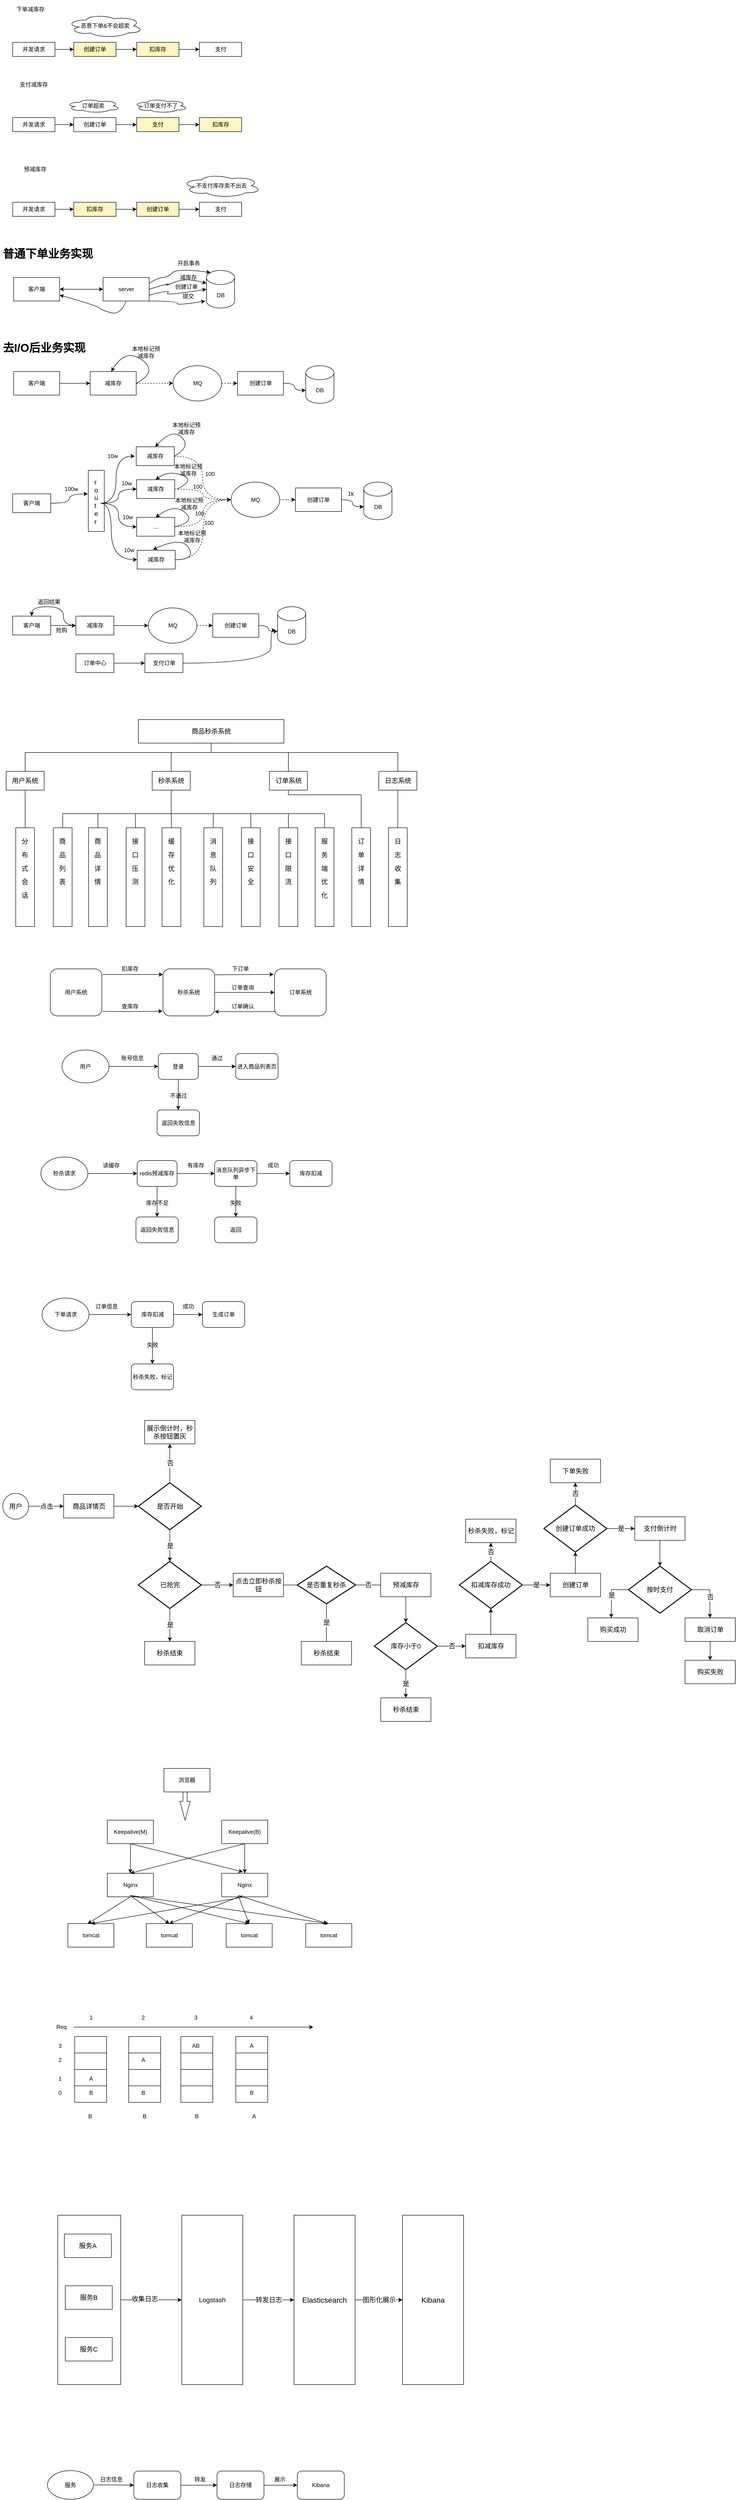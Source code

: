 <mxfile version="14.1.8" type="device"><diagram id="-3FjdIevXlgTGACZ54RH" name="第 1 页"><mxGraphModel dx="1595" dy="1944" grid="0" gridSize="10" guides="1" tooltips="1" connect="1" arrows="1" fold="1" page="0" pageScale="1" pageWidth="827" pageHeight="1169" math="0" shadow="0"><root><mxCell id="0"/><mxCell id="1" parent="0"/><mxCell id="o3JHBJdQMz4HRKoPcCh1-1" value="用户系统" style="rounded=1;whiteSpace=wrap;html=1;" parent="1" vertex="1"><mxGeometry x="120" y="950" width="110" height="100" as="geometry"/></mxCell><mxCell id="CZBEu9vFx8DbJGI-woSk-4" style="edgeStyle=orthogonalEdgeStyle;rounded=0;orthogonalLoop=1;jettySize=auto;html=1;entryX=0;entryY=0.5;entryDx=0;entryDy=0;" parent="1" source="o3JHBJdQMz4HRKoPcCh1-2" target="CZBEu9vFx8DbJGI-woSk-1" edge="1"><mxGeometry relative="1" as="geometry"/></mxCell><mxCell id="o3JHBJdQMz4HRKoPcCh1-2" value="秒杀系统" style="rounded=1;whiteSpace=wrap;html=1;" parent="1" vertex="1"><mxGeometry x="360" y="950" width="110" height="100" as="geometry"/></mxCell><mxCell id="o3JHBJdQMz4HRKoPcCh1-7" value="扣库存" style="text;html=1;strokeColor=none;fillColor=none;align=center;verticalAlign=middle;whiteSpace=wrap;rounded=0;" parent="1" vertex="1"><mxGeometry x="240" y="940" width="100" height="20" as="geometry"/></mxCell><mxCell id="o3JHBJdQMz4HRKoPcCh1-15" style="edgeStyle=orthogonalEdgeStyle;rounded=0;orthogonalLoop=1;jettySize=auto;html=1;" parent="1" source="o3JHBJdQMz4HRKoPcCh1-11" target="o3JHBJdQMz4HRKoPcCh1-12" edge="1"><mxGeometry relative="1" as="geometry"/></mxCell><mxCell id="o3JHBJdQMz4HRKoPcCh1-11" value="用户" style="ellipse;whiteSpace=wrap;html=1;" parent="1" vertex="1"><mxGeometry x="145" y="1122.5" width="100" height="70" as="geometry"/></mxCell><mxCell id="o3JHBJdQMz4HRKoPcCh1-16" style="edgeStyle=orthogonalEdgeStyle;rounded=0;orthogonalLoop=1;jettySize=auto;html=1;" parent="1" source="o3JHBJdQMz4HRKoPcCh1-12" target="o3JHBJdQMz4HRKoPcCh1-13" edge="1"><mxGeometry relative="1" as="geometry"/></mxCell><mxCell id="o3JHBJdQMz4HRKoPcCh1-17" style="edgeStyle=orthogonalEdgeStyle;rounded=0;orthogonalLoop=1;jettySize=auto;html=1;entryX=0.5;entryY=0;entryDx=0;entryDy=0;" parent="1" source="o3JHBJdQMz4HRKoPcCh1-12" target="o3JHBJdQMz4HRKoPcCh1-14" edge="1"><mxGeometry relative="1" as="geometry"/></mxCell><mxCell id="o3JHBJdQMz4HRKoPcCh1-12" value="登录" style="rounded=1;whiteSpace=wrap;html=1;" parent="1" vertex="1"><mxGeometry x="350" y="1130" width="85" height="55" as="geometry"/></mxCell><mxCell id="o3JHBJdQMz4HRKoPcCh1-13" value="进入商品列表页" style="rounded=1;whiteSpace=wrap;html=1;" parent="1" vertex="1"><mxGeometry x="515" y="1130" width="90" height="55" as="geometry"/></mxCell><mxCell id="o3JHBJdQMz4HRKoPcCh1-14" value="返回失败信息" style="rounded=1;whiteSpace=wrap;html=1;" parent="1" vertex="1"><mxGeometry x="347.5" y="1250" width="90" height="55" as="geometry"/></mxCell><mxCell id="o3JHBJdQMz4HRKoPcCh1-18" value="账号信息" style="text;html=1;strokeColor=none;fillColor=none;align=center;verticalAlign=middle;whiteSpace=wrap;rounded=0;" parent="1" vertex="1"><mxGeometry x="265" y="1130" width="60" height="20" as="geometry"/></mxCell><mxCell id="o3JHBJdQMz4HRKoPcCh1-20" value="通过" style="text;html=1;strokeColor=none;fillColor=none;align=center;verticalAlign=middle;whiteSpace=wrap;rounded=0;" parent="1" vertex="1"><mxGeometry x="445" y="1130" width="60" height="20" as="geometry"/></mxCell><mxCell id="o3JHBJdQMz4HRKoPcCh1-21" value="不通过" style="text;html=1;strokeColor=none;fillColor=none;align=center;verticalAlign=middle;whiteSpace=wrap;rounded=0;" parent="1" vertex="1"><mxGeometry x="362.5" y="1210" width="60" height="20" as="geometry"/></mxCell><mxCell id="o3JHBJdQMz4HRKoPcCh1-22" style="edgeStyle=orthogonalEdgeStyle;rounded=0;orthogonalLoop=1;jettySize=auto;html=1;" parent="1" source="o3JHBJdQMz4HRKoPcCh1-23" target="o3JHBJdQMz4HRKoPcCh1-26" edge="1"><mxGeometry relative="1" as="geometry"/></mxCell><mxCell id="o3JHBJdQMz4HRKoPcCh1-23" value="秒杀请求" style="ellipse;whiteSpace=wrap;html=1;" parent="1" vertex="1"><mxGeometry x="100" y="1350" width="100" height="70" as="geometry"/></mxCell><mxCell id="o3JHBJdQMz4HRKoPcCh1-24" style="edgeStyle=orthogonalEdgeStyle;rounded=0;orthogonalLoop=1;jettySize=auto;html=1;" parent="1" source="o3JHBJdQMz4HRKoPcCh1-26" target="o3JHBJdQMz4HRKoPcCh1-27" edge="1"><mxGeometry relative="1" as="geometry"/></mxCell><mxCell id="o3JHBJdQMz4HRKoPcCh1-25" style="edgeStyle=orthogonalEdgeStyle;rounded=0;orthogonalLoop=1;jettySize=auto;html=1;entryX=0.5;entryY=0;entryDx=0;entryDy=0;" parent="1" source="o3JHBJdQMz4HRKoPcCh1-26" target="o3JHBJdQMz4HRKoPcCh1-28" edge="1"><mxGeometry relative="1" as="geometry"/></mxCell><mxCell id="o3JHBJdQMz4HRKoPcCh1-26" value="redis预减库存" style="rounded=1;whiteSpace=wrap;html=1;" parent="1" vertex="1"><mxGeometry x="305" y="1357.5" width="85" height="55" as="geometry"/></mxCell><mxCell id="o3JHBJdQMz4HRKoPcCh1-33" value="" style="edgeStyle=orthogonalEdgeStyle;rounded=0;orthogonalLoop=1;jettySize=auto;html=1;" parent="1" source="o3JHBJdQMz4HRKoPcCh1-27" target="o3JHBJdQMz4HRKoPcCh1-32" edge="1"><mxGeometry relative="1" as="geometry"/></mxCell><mxCell id="o3JHBJdQMz4HRKoPcCh1-36" style="edgeStyle=orthogonalEdgeStyle;rounded=0;orthogonalLoop=1;jettySize=auto;html=1;entryX=0.5;entryY=0;entryDx=0;entryDy=0;" parent="1" source="o3JHBJdQMz4HRKoPcCh1-27" target="o3JHBJdQMz4HRKoPcCh1-35" edge="1"><mxGeometry relative="1" as="geometry"/></mxCell><mxCell id="o3JHBJdQMz4HRKoPcCh1-27" value="消息队列异步下单" style="rounded=1;whiteSpace=wrap;html=1;" parent="1" vertex="1"><mxGeometry x="470" y="1357.5" width="90" height="55" as="geometry"/></mxCell><mxCell id="o3JHBJdQMz4HRKoPcCh1-28" value="返回失败信息" style="rounded=1;whiteSpace=wrap;html=1;" parent="1" vertex="1"><mxGeometry x="302.5" y="1477.5" width="90" height="55" as="geometry"/></mxCell><mxCell id="o3JHBJdQMz4HRKoPcCh1-29" value="读缓存" style="text;html=1;strokeColor=none;fillColor=none;align=center;verticalAlign=middle;whiteSpace=wrap;rounded=0;" parent="1" vertex="1"><mxGeometry x="220" y="1357.5" width="60" height="20" as="geometry"/></mxCell><mxCell id="o3JHBJdQMz4HRKoPcCh1-30" value="有库存" style="text;html=1;strokeColor=none;fillColor=none;align=center;verticalAlign=middle;whiteSpace=wrap;rounded=0;" parent="1" vertex="1"><mxGeometry x="400" y="1357.5" width="60" height="20" as="geometry"/></mxCell><mxCell id="o3JHBJdQMz4HRKoPcCh1-31" value="库存不足" style="text;html=1;strokeColor=none;fillColor=none;align=center;verticalAlign=middle;whiteSpace=wrap;rounded=0;" parent="1" vertex="1"><mxGeometry x="317.5" y="1437.5" width="60" height="20" as="geometry"/></mxCell><mxCell id="o3JHBJdQMz4HRKoPcCh1-32" value="&lt;font style=&quot;font-size: 12px&quot;&gt;库存扣减&lt;/font&gt;" style="rounded=1;whiteSpace=wrap;html=1;" parent="1" vertex="1"><mxGeometry x="630" y="1357.5" width="90" height="55" as="geometry"/></mxCell><mxCell id="o3JHBJdQMz4HRKoPcCh1-34" value="成功" style="text;html=1;strokeColor=none;fillColor=none;align=center;verticalAlign=middle;whiteSpace=wrap;rounded=0;" parent="1" vertex="1"><mxGeometry x="565" y="1357.5" width="60" height="20" as="geometry"/></mxCell><mxCell id="o3JHBJdQMz4HRKoPcCh1-35" value="返回" style="rounded=1;whiteSpace=wrap;html=1;" parent="1" vertex="1"><mxGeometry x="470" y="1477.5" width="90" height="55" as="geometry"/></mxCell><mxCell id="o3JHBJdQMz4HRKoPcCh1-39" value="失败" style="text;html=1;strokeColor=none;fillColor=none;align=center;verticalAlign=middle;whiteSpace=wrap;rounded=0;" parent="1" vertex="1"><mxGeometry x="485" y="1437.5" width="60" height="20" as="geometry"/></mxCell><mxCell id="o3JHBJdQMz4HRKoPcCh1-42" style="edgeStyle=orthogonalEdgeStyle;rounded=0;orthogonalLoop=1;jettySize=auto;html=1;exitX=0.5;exitY=1;exitDx=0;exitDy=0;" parent="1" source="o3JHBJdQMz4HRKoPcCh1-34" target="o3JHBJdQMz4HRKoPcCh1-34" edge="1"><mxGeometry relative="1" as="geometry"/></mxCell><mxCell id="o3JHBJdQMz4HRKoPcCh1-51" value="" style="endArrow=classic;html=1;exitX=1.015;exitY=0.902;exitDx=0;exitDy=0;exitPerimeter=0;" parent="1" source="o3JHBJdQMz4HRKoPcCh1-1" edge="1"><mxGeometry width="50" height="50" relative="1" as="geometry"><mxPoint x="240" y="1042" as="sourcePoint"/><mxPoint x="359" y="1040" as="targetPoint"/><Array as="points"><mxPoint x="280" y="1041"/></Array></mxGeometry></mxCell><mxCell id="o3JHBJdQMz4HRKoPcCh1-53" value="" style="endArrow=classic;html=1;entryX=0;entryY=0.12;entryDx=0;entryDy=0;entryPerimeter=0;" parent="1" target="o3JHBJdQMz4HRKoPcCh1-2" edge="1"><mxGeometry width="50" height="50" relative="1" as="geometry"><mxPoint x="232" y="962" as="sourcePoint"/><mxPoint x="360" y="970" as="targetPoint"/></mxGeometry></mxCell><mxCell id="o3JHBJdQMz4HRKoPcCh1-55" value="查库存" style="text;html=1;strokeColor=none;fillColor=none;align=center;verticalAlign=middle;whiteSpace=wrap;rounded=0;" parent="1" vertex="1"><mxGeometry x="240" y="1020" width="100" height="20" as="geometry"/></mxCell><mxCell id="1ydz79K51u5tYtjtsyYq-12" style="edgeStyle=orthogonalEdgeStyle;rounded=0;orthogonalLoop=1;jettySize=auto;html=1;entryX=0.5;entryY=0;entryDx=0;entryDy=0;startArrow=none;startFill=0;endArrow=none;endFill=0;strokeColor=#000000;" parent="1" source="QVaWTcAoANrb2GXBmMGN-2" target="1ydz79K51u5tYtjtsyYq-1" edge="1"><mxGeometry relative="1" as="geometry"><Array as="points"><mxPoint x="463" y="490"/><mxPoint x="67" y="490"/></Array></mxGeometry></mxCell><mxCell id="1ydz79K51u5tYtjtsyYq-13" style="edgeStyle=orthogonalEdgeStyle;rounded=0;orthogonalLoop=1;jettySize=auto;html=1;entryX=0.5;entryY=0;entryDx=0;entryDy=0;startArrow=none;startFill=0;endArrow=none;endFill=0;strokeColor=#000000;" parent="1" source="QVaWTcAoANrb2GXBmMGN-2" target="1ydz79K51u5tYtjtsyYq-2" edge="1"><mxGeometry relative="1" as="geometry"><Array as="points"><mxPoint x="463" y="490"/><mxPoint x="378" y="490"/></Array></mxGeometry></mxCell><mxCell id="1ydz79K51u5tYtjtsyYq-14" style="edgeStyle=orthogonalEdgeStyle;rounded=0;orthogonalLoop=1;jettySize=auto;html=1;entryX=0.5;entryY=0;entryDx=0;entryDy=0;startArrow=none;startFill=0;endArrow=none;endFill=0;strokeColor=#000000;" parent="1" source="QVaWTcAoANrb2GXBmMGN-2" target="1ydz79K51u5tYtjtsyYq-3" edge="1"><mxGeometry relative="1" as="geometry"><Array as="points"><mxPoint x="463" y="490"/><mxPoint x="627" y="490"/></Array></mxGeometry></mxCell><mxCell id="1ydz79K51u5tYtjtsyYq-15" style="edgeStyle=orthogonalEdgeStyle;rounded=0;orthogonalLoop=1;jettySize=auto;html=1;startArrow=none;startFill=0;endArrow=none;endFill=0;strokeColor=#000000;" parent="1" source="QVaWTcAoANrb2GXBmMGN-2" target="1ydz79K51u5tYtjtsyYq-4" edge="1"><mxGeometry relative="1" as="geometry"><Array as="points"><mxPoint x="463" y="490"/><mxPoint x="860" y="490"/></Array></mxGeometry></mxCell><mxCell id="QVaWTcAoANrb2GXBmMGN-2" value="&lt;font style=&quot;font-size: 14px&quot;&gt;商品秒杀系统&lt;/font&gt;" style="rounded=0;whiteSpace=wrap;html=1;" parent="1" vertex="1"><mxGeometry x="307.5" y="420" width="310" height="50" as="geometry"/></mxCell><mxCell id="QVaWTcAoANrb2GXBmMGN-3" value="" style="rounded=0;whiteSpace=wrap;html=1;" parent="1" vertex="1"><mxGeometry x="46.5" y="650" width="40" height="210" as="geometry"/></mxCell><mxCell id="QVaWTcAoANrb2GXBmMGN-4" value="&lt;h1&gt;&lt;span style=&quot;font-weight: normal&quot;&gt;&lt;font style=&quot;font-size: 14px&quot;&gt;分布式会话&lt;/font&gt;&lt;/span&gt;&lt;/h1&gt;" style="text;html=1;strokeColor=none;fillColor=none;spacing=5;spacingTop=-20;whiteSpace=wrap;overflow=hidden;rounded=0;" parent="1" vertex="1"><mxGeometry x="54" y="656" width="25" height="170" as="geometry"/></mxCell><mxCell id="QVaWTcAoANrb2GXBmMGN-7" value="" style="rounded=0;whiteSpace=wrap;html=1;" parent="1" vertex="1"><mxGeometry x="126.5" y="650" width="40" height="210" as="geometry"/></mxCell><mxCell id="QVaWTcAoANrb2GXBmMGN-8" value="&lt;h1&gt;&lt;span style=&quot;font-weight: normal&quot;&gt;&lt;font style=&quot;font-size: 14px&quot;&gt;商品列表&lt;/font&gt;&lt;/span&gt;&lt;/h1&gt;" style="text;html=1;strokeColor=none;fillColor=none;spacing=5;spacingTop=-20;whiteSpace=wrap;overflow=hidden;rounded=0;" parent="1" vertex="1"><mxGeometry x="134" y="656" width="25" height="170" as="geometry"/></mxCell><mxCell id="QVaWTcAoANrb2GXBmMGN-9" value="" style="rounded=0;whiteSpace=wrap;html=1;" parent="1" vertex="1"><mxGeometry x="201.5" y="650" width="40" height="210" as="geometry"/></mxCell><mxCell id="QVaWTcAoANrb2GXBmMGN-10" value="&lt;h1&gt;&lt;span style=&quot;font-weight: normal&quot;&gt;&lt;font style=&quot;font-size: 14px&quot;&gt;商品详情&lt;/font&gt;&lt;/span&gt;&lt;/h1&gt;" style="text;html=1;strokeColor=none;fillColor=none;spacing=5;spacingTop=-20;whiteSpace=wrap;overflow=hidden;rounded=0;" parent="1" vertex="1"><mxGeometry x="209" y="656" width="25" height="170" as="geometry"/></mxCell><mxCell id="QVaWTcAoANrb2GXBmMGN-11" value="" style="rounded=0;whiteSpace=wrap;html=1;" parent="1" vertex="1"><mxGeometry x="762" y="650" width="40" height="210" as="geometry"/></mxCell><mxCell id="QVaWTcAoANrb2GXBmMGN-12" value="&lt;h1&gt;&lt;span style=&quot;font-weight: normal&quot;&gt;&lt;font style=&quot;font-size: 14px&quot;&gt;订单详情&lt;/font&gt;&lt;/span&gt;&lt;/h1&gt;" style="text;html=1;strokeColor=none;fillColor=none;spacing=5;spacingTop=-20;whiteSpace=wrap;overflow=hidden;rounded=0;" parent="1" vertex="1"><mxGeometry x="769.5" y="656" width="25" height="170" as="geometry"/></mxCell><mxCell id="QVaWTcAoANrb2GXBmMGN-13" value="" style="rounded=0;whiteSpace=wrap;html=1;" parent="1" vertex="1"><mxGeometry x="281.5" y="650" width="40" height="210" as="geometry"/></mxCell><mxCell id="QVaWTcAoANrb2GXBmMGN-14" value="&lt;h1&gt;&lt;span style=&quot;font-weight: normal&quot;&gt;&lt;font style=&quot;font-size: 14px&quot;&gt;接口压测&lt;/font&gt;&lt;/span&gt;&lt;/h1&gt;" style="text;html=1;strokeColor=none;fillColor=none;spacing=5;spacingTop=-20;whiteSpace=wrap;overflow=hidden;rounded=0;" parent="1" vertex="1"><mxGeometry x="289" y="656" width="25" height="170" as="geometry"/></mxCell><mxCell id="QVaWTcAoANrb2GXBmMGN-15" value="" style="rounded=0;whiteSpace=wrap;html=1;" parent="1" vertex="1"><mxGeometry x="358" y="650" width="40" height="210" as="geometry"/></mxCell><mxCell id="QVaWTcAoANrb2GXBmMGN-16" value="&lt;h1&gt;&lt;span style=&quot;font-weight: normal&quot;&gt;&lt;font style=&quot;font-size: 14px&quot;&gt;缓存优化&lt;/font&gt;&lt;/span&gt;&lt;/h1&gt;" style="text;html=1;strokeColor=none;fillColor=none;spacing=5;spacingTop=-20;whiteSpace=wrap;overflow=hidden;rounded=0;" parent="1" vertex="1"><mxGeometry x="365.5" y="656" width="25" height="170" as="geometry"/></mxCell><mxCell id="QVaWTcAoANrb2GXBmMGN-17" value="" style="rounded=0;whiteSpace=wrap;html=1;" parent="1" vertex="1"><mxGeometry x="527" y="650" width="40" height="210" as="geometry"/></mxCell><mxCell id="QVaWTcAoANrb2GXBmMGN-18" value="&lt;h1&gt;&lt;span style=&quot;font-weight: normal&quot;&gt;&lt;font style=&quot;font-size: 14px&quot;&gt;接口安全&lt;/font&gt;&lt;/span&gt;&lt;/h1&gt;" style="text;html=1;strokeColor=none;fillColor=none;spacing=5;spacingTop=-20;whiteSpace=wrap;overflow=hidden;rounded=0;" parent="1" vertex="1"><mxGeometry x="534.5" y="656" width="25" height="170" as="geometry"/></mxCell><mxCell id="QVaWTcAoANrb2GXBmMGN-19" value="" style="rounded=0;whiteSpace=wrap;html=1;" parent="1" vertex="1"><mxGeometry x="607" y="650" width="40" height="210" as="geometry"/></mxCell><mxCell id="QVaWTcAoANrb2GXBmMGN-20" value="&lt;h1&gt;&lt;span style=&quot;font-weight: normal&quot;&gt;&lt;font style=&quot;font-size: 14px&quot;&gt;接口限流&lt;/font&gt;&lt;/span&gt;&lt;/h1&gt;" style="text;html=1;strokeColor=none;fillColor=none;spacing=5;spacingTop=-20;whiteSpace=wrap;overflow=hidden;rounded=0;" parent="1" vertex="1"><mxGeometry x="614.5" y="656" width="25" height="170" as="geometry"/></mxCell><mxCell id="QVaWTcAoANrb2GXBmMGN-21" value="" style="rounded=0;whiteSpace=wrap;html=1;" parent="1" vertex="1"><mxGeometry x="684" y="650" width="40" height="210" as="geometry"/></mxCell><mxCell id="QVaWTcAoANrb2GXBmMGN-22" value="&lt;h1&gt;&lt;span style=&quot;font-weight: normal&quot;&gt;&lt;font style=&quot;font-size: 14px&quot;&gt;服务端优化&lt;/font&gt;&lt;/span&gt;&lt;/h1&gt;" style="text;html=1;strokeColor=none;fillColor=none;spacing=5;spacingTop=-20;whiteSpace=wrap;overflow=hidden;rounded=0;" parent="1" vertex="1"><mxGeometry x="691.5" y="656" width="25" height="170" as="geometry"/></mxCell><mxCell id="QVaWTcAoANrb2GXBmMGN-23" value="" style="rounded=0;whiteSpace=wrap;html=1;" parent="1" vertex="1"><mxGeometry x="447" y="650" width="40" height="210" as="geometry"/></mxCell><mxCell id="QVaWTcAoANrb2GXBmMGN-24" value="&lt;h1&gt;&lt;span style=&quot;font-weight: normal&quot;&gt;&lt;font style=&quot;font-size: 14px&quot;&gt;消息队列&lt;/font&gt;&lt;/span&gt;&lt;/h1&gt;" style="text;html=1;strokeColor=none;fillColor=none;spacing=5;spacingTop=-20;whiteSpace=wrap;overflow=hidden;rounded=0;" parent="1" vertex="1"><mxGeometry x="454.5" y="656" width="25" height="170" as="geometry"/></mxCell><mxCell id="QVaWTcAoANrb2GXBmMGN-35" value="" style="rounded=0;whiteSpace=wrap;html=1;" parent="1" vertex="1"><mxGeometry x="840" y="650" width="40" height="210" as="geometry"/></mxCell><mxCell id="QVaWTcAoANrb2GXBmMGN-36" value="&lt;h1&gt;&lt;span style=&quot;font-weight: normal&quot;&gt;&lt;font style=&quot;font-size: 14px&quot;&gt;日志收集&lt;/font&gt;&lt;/span&gt;&lt;/h1&gt;" style="text;html=1;strokeColor=none;fillColor=none;spacing=5;spacingTop=-20;whiteSpace=wrap;overflow=hidden;rounded=0;" parent="1" vertex="1"><mxGeometry x="847.5" y="656" width="25" height="170" as="geometry"/></mxCell><mxCell id="CZBEu9vFx8DbJGI-woSk-1" value="订单系统" style="rounded=1;whiteSpace=wrap;html=1;" parent="1" vertex="1"><mxGeometry x="597.5" y="950" width="110" height="100" as="geometry"/></mxCell><mxCell id="CZBEu9vFx8DbJGI-woSk-2" value="" style="endArrow=classic;html=1;exitX=1.007;exitY=0.126;exitDx=0;exitDy=0;exitPerimeter=0;entryX=-0.017;entryY=0.118;entryDx=0;entryDy=0;entryPerimeter=0;" parent="1" source="o3JHBJdQMz4HRKoPcCh1-2" target="CZBEu9vFx8DbJGI-woSk-1" edge="1"><mxGeometry width="50" height="50" relative="1" as="geometry"><mxPoint x="470" y="1020" as="sourcePoint"/><mxPoint x="590" y="960" as="targetPoint"/></mxGeometry></mxCell><mxCell id="CZBEu9vFx8DbJGI-woSk-3" value="下订单" style="text;html=1;strokeColor=none;fillColor=none;align=center;verticalAlign=middle;whiteSpace=wrap;rounded=0;" parent="1" vertex="1"><mxGeometry x="475" y="940" width="100" height="20" as="geometry"/></mxCell><mxCell id="CZBEu9vFx8DbJGI-woSk-5" value="订单查询" style="text;html=1;strokeColor=none;fillColor=none;align=center;verticalAlign=middle;whiteSpace=wrap;rounded=0;" parent="1" vertex="1"><mxGeometry x="480" y="980" width="100" height="20" as="geometry"/></mxCell><mxCell id="CZBEu9vFx8DbJGI-woSk-6" value="" style="endArrow=classic;html=1;entryX=1;entryY=0.91;entryDx=0;entryDy=0;entryPerimeter=0;" parent="1" target="o3JHBJdQMz4HRKoPcCh1-2" edge="1"><mxGeometry width="50" height="50" relative="1" as="geometry"><mxPoint x="600" y="1041" as="sourcePoint"/><mxPoint x="470" y="1043" as="targetPoint"/></mxGeometry></mxCell><mxCell id="CZBEu9vFx8DbJGI-woSk-7" value="订单确认" style="text;html=1;strokeColor=none;fillColor=none;align=center;verticalAlign=middle;whiteSpace=wrap;rounded=0;" parent="1" vertex="1"><mxGeometry x="480" y="1020" width="100" height="20" as="geometry"/></mxCell><mxCell id="CZBEu9vFx8DbJGI-woSk-12" style="edgeStyle=orthogonalEdgeStyle;rounded=0;orthogonalLoop=1;jettySize=auto;html=1;entryX=0;entryY=0.5;entryDx=0;entryDy=0;" parent="1" source="CZBEu9vFx8DbJGI-woSk-10" target="CZBEu9vFx8DbJGI-woSk-11" edge="1"><mxGeometry relative="1" as="geometry"/></mxCell><mxCell id="CZBEu9vFx8DbJGI-woSk-10" value="下单请求" style="ellipse;whiteSpace=wrap;html=1;" parent="1" vertex="1"><mxGeometry x="102.5" y="1650" width="100" height="70" as="geometry"/></mxCell><mxCell id="CZBEu9vFx8DbJGI-woSk-15" value="" style="edgeStyle=orthogonalEdgeStyle;rounded=0;orthogonalLoop=1;jettySize=auto;html=1;" parent="1" source="CZBEu9vFx8DbJGI-woSk-11" target="CZBEu9vFx8DbJGI-woSk-14" edge="1"><mxGeometry relative="1" as="geometry"/></mxCell><mxCell id="CZBEu9vFx8DbJGI-woSk-18" style="edgeStyle=orthogonalEdgeStyle;rounded=0;orthogonalLoop=1;jettySize=auto;html=1;entryX=0.5;entryY=0;entryDx=0;entryDy=0;" parent="1" source="CZBEu9vFx8DbJGI-woSk-11" target="CZBEu9vFx8DbJGI-woSk-17" edge="1"><mxGeometry relative="1" as="geometry"/></mxCell><mxCell id="CZBEu9vFx8DbJGI-woSk-11" value="库存扣减" style="rounded=1;whiteSpace=wrap;html=1;" parent="1" vertex="1"><mxGeometry x="292.5" y="1657.5" width="90" height="55" as="geometry"/></mxCell><mxCell id="CZBEu9vFx8DbJGI-woSk-13" value="订单信息" style="text;html=1;strokeColor=none;fillColor=none;align=center;verticalAlign=middle;whiteSpace=wrap;rounded=0;" parent="1" vertex="1"><mxGeometry x="210" y="1657.5" width="60" height="20" as="geometry"/></mxCell><mxCell id="CZBEu9vFx8DbJGI-woSk-14" value="生成订单" style="rounded=1;whiteSpace=wrap;html=1;" parent="1" vertex="1"><mxGeometry x="444" y="1657.5" width="90" height="55" as="geometry"/></mxCell><mxCell id="CZBEu9vFx8DbJGI-woSk-16" value="成功" style="text;html=1;strokeColor=none;fillColor=none;align=center;verticalAlign=middle;whiteSpace=wrap;rounded=0;" parent="1" vertex="1"><mxGeometry x="384" y="1657.5" width="60" height="20" as="geometry"/></mxCell><mxCell id="CZBEu9vFx8DbJGI-woSk-17" value="秒杀失败，标记" style="rounded=1;whiteSpace=wrap;html=1;" parent="1" vertex="1"><mxGeometry x="292.5" y="1790" width="90" height="55" as="geometry"/></mxCell><mxCell id="CZBEu9vFx8DbJGI-woSk-20" value="失败" style="text;html=1;strokeColor=none;fillColor=none;align=center;verticalAlign=middle;whiteSpace=wrap;rounded=0;" parent="1" vertex="1"><mxGeometry x="307.5" y="1740" width="60" height="20" as="geometry"/></mxCell><mxCell id="CZBEu9vFx8DbJGI-woSk-24" value="" style="edgeStyle=orthogonalEdgeStyle;rounded=0;orthogonalLoop=1;jettySize=auto;html=1;" parent="1" source="CZBEu9vFx8DbJGI-woSk-21" target="CZBEu9vFx8DbJGI-woSk-22" edge="1"><mxGeometry relative="1" as="geometry"/></mxCell><mxCell id="CZBEu9vFx8DbJGI-woSk-21" value="并发请求" style="rounded=0;whiteSpace=wrap;html=1;" parent="1" vertex="1"><mxGeometry x="40" y="-1020" width="90" height="30" as="geometry"/></mxCell><mxCell id="CZBEu9vFx8DbJGI-woSk-25" value="" style="edgeStyle=orthogonalEdgeStyle;rounded=0;orthogonalLoop=1;jettySize=auto;html=1;" parent="1" source="CZBEu9vFx8DbJGI-woSk-22" target="CZBEu9vFx8DbJGI-woSk-23" edge="1"><mxGeometry relative="1" as="geometry"/></mxCell><mxCell id="CZBEu9vFx8DbJGI-woSk-22" value="创建订单" style="rounded=0;whiteSpace=wrap;html=1;fillColor=#FFF4C3;" parent="1" vertex="1"><mxGeometry x="170" y="-1020" width="90" height="30" as="geometry"/></mxCell><mxCell id="CZBEu9vFx8DbJGI-woSk-27" value="" style="edgeStyle=orthogonalEdgeStyle;rounded=0;orthogonalLoop=1;jettySize=auto;html=1;" parent="1" source="CZBEu9vFx8DbJGI-woSk-23" target="CZBEu9vFx8DbJGI-woSk-26" edge="1"><mxGeometry relative="1" as="geometry"/></mxCell><mxCell id="CZBEu9vFx8DbJGI-woSk-23" value="扣库存" style="rounded=0;whiteSpace=wrap;html=1;fillColor=#FFF4C3;" parent="1" vertex="1"><mxGeometry x="304" y="-1020" width="90" height="30" as="geometry"/></mxCell><mxCell id="CZBEu9vFx8DbJGI-woSk-26" value="支付" style="rounded=0;whiteSpace=wrap;html=1;" parent="1" vertex="1"><mxGeometry x="437.5" y="-1020" width="90" height="30" as="geometry"/></mxCell><mxCell id="CZBEu9vFx8DbJGI-woSk-31" value="恶意下单&amp;amp;不会超卖" style="ellipse;shape=cloud;whiteSpace=wrap;html=1;" parent="1" vertex="1"><mxGeometry x="155.5" y="-1080" width="162" height="50" as="geometry"/></mxCell><mxCell id="CZBEu9vFx8DbJGI-woSk-32" value="" style="edgeStyle=orthogonalEdgeStyle;rounded=0;orthogonalLoop=1;jettySize=auto;html=1;" parent="1" source="CZBEu9vFx8DbJGI-woSk-33" target="CZBEu9vFx8DbJGI-woSk-35" edge="1"><mxGeometry relative="1" as="geometry"/></mxCell><mxCell id="CZBEu9vFx8DbJGI-woSk-33" value="并发请求" style="rounded=0;whiteSpace=wrap;html=1;" parent="1" vertex="1"><mxGeometry x="40" y="-860" width="90" height="30" as="geometry"/></mxCell><mxCell id="CZBEu9vFx8DbJGI-woSk-34" value="" style="edgeStyle=orthogonalEdgeStyle;rounded=0;orthogonalLoop=1;jettySize=auto;html=1;" parent="1" source="CZBEu9vFx8DbJGI-woSk-35" target="CZBEu9vFx8DbJGI-woSk-37" edge="1"><mxGeometry relative="1" as="geometry"/></mxCell><mxCell id="CZBEu9vFx8DbJGI-woSk-35" value="创建订单" style="rounded=0;whiteSpace=wrap;html=1;" parent="1" vertex="1"><mxGeometry x="170" y="-860" width="90" height="30" as="geometry"/></mxCell><mxCell id="CZBEu9vFx8DbJGI-woSk-36" value="" style="edgeStyle=orthogonalEdgeStyle;rounded=0;orthogonalLoop=1;jettySize=auto;html=1;" parent="1" source="CZBEu9vFx8DbJGI-woSk-37" target="CZBEu9vFx8DbJGI-woSk-38" edge="1"><mxGeometry relative="1" as="geometry"/></mxCell><mxCell id="CZBEu9vFx8DbJGI-woSk-37" value="支付" style="rounded=0;whiteSpace=wrap;html=1;fillColor=#FFF4C3;" parent="1" vertex="1"><mxGeometry x="304" y="-860" width="90" height="30" as="geometry"/></mxCell><mxCell id="CZBEu9vFx8DbJGI-woSk-38" value="扣库存" style="rounded=0;whiteSpace=wrap;html=1;fillColor=#FFF4C3;" parent="1" vertex="1"><mxGeometry x="437.5" y="-860" width="90" height="30" as="geometry"/></mxCell><mxCell id="CZBEu9vFx8DbJGI-woSk-39" value="下单减库存" style="text;html=1;strokeColor=none;fillColor=none;align=center;verticalAlign=middle;whiteSpace=wrap;rounded=0;" parent="1" vertex="1"><mxGeometry x="41.5" y="-1110" width="72" height="40" as="geometry"/></mxCell><mxCell id="CZBEu9vFx8DbJGI-woSk-41" value="支付减库存" style="text;html=1;strokeColor=none;fillColor=none;align=center;verticalAlign=middle;whiteSpace=wrap;rounded=0;" parent="1" vertex="1"><mxGeometry x="49" y="-950" width="72" height="40" as="geometry"/></mxCell><mxCell id="CZBEu9vFx8DbJGI-woSk-56" value="订单超卖" style="ellipse;shape=cloud;whiteSpace=wrap;html=1;" parent="1" vertex="1"><mxGeometry x="154" y="-900" width="115" height="30" as="geometry"/></mxCell><mxCell id="CZBEu9vFx8DbJGI-woSk-57" value="订单支付不了" style="ellipse;shape=cloud;whiteSpace=wrap;html=1;" parent="1" vertex="1"><mxGeometry x="297.5" y="-900" width="115" height="30" as="geometry"/></mxCell><mxCell id="CZBEu9vFx8DbJGI-woSk-59" value="预减库存" style="text;html=1;strokeColor=none;fillColor=none;align=center;verticalAlign=middle;whiteSpace=wrap;rounded=0;" parent="1" vertex="1"><mxGeometry x="52" y="-770" width="72" height="40" as="geometry"/></mxCell><mxCell id="CZBEu9vFx8DbJGI-woSk-61" value="" style="edgeStyle=orthogonalEdgeStyle;rounded=0;orthogonalLoop=1;jettySize=auto;html=1;" parent="1" source="CZBEu9vFx8DbJGI-woSk-62" target="CZBEu9vFx8DbJGI-woSk-64" edge="1"><mxGeometry relative="1" as="geometry"/></mxCell><mxCell id="CZBEu9vFx8DbJGI-woSk-62" value="并发请求" style="rounded=0;whiteSpace=wrap;html=1;" parent="1" vertex="1"><mxGeometry x="40" y="-680" width="90" height="30" as="geometry"/></mxCell><mxCell id="CZBEu9vFx8DbJGI-woSk-63" value="" style="edgeStyle=orthogonalEdgeStyle;rounded=0;orthogonalLoop=1;jettySize=auto;html=1;" parent="1" source="CZBEu9vFx8DbJGI-woSk-64" target="CZBEu9vFx8DbJGI-woSk-66" edge="1"><mxGeometry relative="1" as="geometry"/></mxCell><mxCell id="CZBEu9vFx8DbJGI-woSk-64" value="扣库存" style="rounded=0;whiteSpace=wrap;html=1;fillColor=#FFF4C3;" parent="1" vertex="1"><mxGeometry x="170" y="-680" width="90" height="30" as="geometry"/></mxCell><mxCell id="CZBEu9vFx8DbJGI-woSk-65" value="" style="edgeStyle=orthogonalEdgeStyle;rounded=0;orthogonalLoop=1;jettySize=auto;html=1;" parent="1" source="CZBEu9vFx8DbJGI-woSk-66" target="CZBEu9vFx8DbJGI-woSk-67" edge="1"><mxGeometry relative="1" as="geometry"/></mxCell><mxCell id="CZBEu9vFx8DbJGI-woSk-66" value="创建订单" style="rounded=0;whiteSpace=wrap;html=1;fillColor=#FFF4C3;" parent="1" vertex="1"><mxGeometry x="304" y="-680" width="90" height="30" as="geometry"/></mxCell><mxCell id="CZBEu9vFx8DbJGI-woSk-67" value="支付" style="rounded=0;whiteSpace=wrap;html=1;fillColor=#FFFFFF;" parent="1" vertex="1"><mxGeometry x="437.5" y="-680" width="90" height="30" as="geometry"/></mxCell><mxCell id="CZBEu9vFx8DbJGI-woSk-68" value="不支付库存卖不出去" style="ellipse;shape=cloud;whiteSpace=wrap;html=1;" parent="1" vertex="1"><mxGeometry x="400" y="-740" width="169.25" height="50" as="geometry"/></mxCell><mxCell id="CZBEu9vFx8DbJGI-woSk-69" value="客户端" style="rounded=0;whiteSpace=wrap;html=1;fillColor=#FFFFFF;" parent="1" vertex="1"><mxGeometry x="42" y="-520" width="98" height="50" as="geometry"/></mxCell><mxCell id="CZBEu9vFx8DbJGI-woSk-70" value="server" style="rounded=0;whiteSpace=wrap;html=1;fillColor=#FFFFFF;" parent="1" vertex="1"><mxGeometry x="232.5" y="-520" width="98" height="50" as="geometry"/></mxCell><mxCell id="CZBEu9vFx8DbJGI-woSk-71" value="DB" style="shape=cylinder3;whiteSpace=wrap;html=1;boundedLbl=1;backgroundOutline=1;size=15;fillColor=#FFFFFF;" parent="1" vertex="1"><mxGeometry x="452.5" y="-535" width="60" height="80" as="geometry"/></mxCell><mxCell id="CZBEu9vFx8DbJGI-woSk-72" value="" style="endArrow=classic;startArrow=classic;html=1;entryX=0;entryY=0.5;entryDx=0;entryDy=0;" parent="1" source="CZBEu9vFx8DbJGI-woSk-69" target="CZBEu9vFx8DbJGI-woSk-70" edge="1"><mxGeometry width="50" height="50" relative="1" as="geometry"><mxPoint x="140" y="-445" as="sourcePoint"/><mxPoint x="210.711" y="-495" as="targetPoint"/></mxGeometry></mxCell><mxCell id="CZBEu9vFx8DbJGI-woSk-73" value="" style="curved=1;endArrow=classic;html=1;entryX=1;entryY=0.75;entryDx=0;entryDy=0;exitX=0.5;exitY=1;exitDx=0;exitDy=0;" parent="1" source="CZBEu9vFx8DbJGI-woSk-70" target="CZBEu9vFx8DbJGI-woSk-69" edge="1"><mxGeometry width="50" height="50" relative="1" as="geometry"><mxPoint x="220" y="-410" as="sourcePoint"/><mxPoint x="270" y="-460" as="targetPoint"/><Array as="points"><mxPoint x="270" y="-440"/><mxPoint x="230" y="-450"/><mxPoint x="220" y="-460"/></Array></mxGeometry></mxCell><mxCell id="CZBEu9vFx8DbJGI-woSk-74" value="" style="curved=1;endArrow=classic;html=1;exitX=1;exitY=0.25;exitDx=0;exitDy=0;entryX=0.145;entryY=0;entryDx=0;entryDy=4.35;entryPerimeter=0;" parent="1" source="CZBEu9vFx8DbJGI-woSk-70" target="CZBEu9vFx8DbJGI-woSk-71" edge="1"><mxGeometry width="50" height="50" relative="1" as="geometry"><mxPoint x="350" y="-480" as="sourcePoint"/><mxPoint x="400" y="-530" as="targetPoint"/><Array as="points"><mxPoint x="350" y="-520"/><mxPoint x="370" y="-520"/><mxPoint x="390" y="-540"/></Array></mxGeometry></mxCell><mxCell id="CZBEu9vFx8DbJGI-woSk-75" value="" style="curved=1;endArrow=classic;html=1;exitX=1;exitY=0.5;exitDx=0;exitDy=0;entryX=0;entryY=0;entryDx=0;entryDy=27.5;entryPerimeter=0;" parent="1" source="CZBEu9vFx8DbJGI-woSk-70" target="CZBEu9vFx8DbJGI-woSk-71" edge="1"><mxGeometry width="50" height="50" relative="1" as="geometry"><mxPoint x="360" y="-450" as="sourcePoint"/><mxPoint x="410" y="-500" as="targetPoint"/><Array as="points"><mxPoint x="380" y="-510"/><mxPoint x="360" y="-500"/><mxPoint x="410" y="-520"/></Array></mxGeometry></mxCell><mxCell id="CZBEu9vFx8DbJGI-woSk-77" value="" style="curved=1;endArrow=classic;html=1;exitX=1;exitY=0.75;exitDx=0;exitDy=0;entryX=0;entryY=0.5;entryDx=0;entryDy=0;entryPerimeter=0;" parent="1" source="CZBEu9vFx8DbJGI-woSk-70" target="CZBEu9vFx8DbJGI-woSk-71" edge="1"><mxGeometry width="50" height="50" relative="1" as="geometry"><mxPoint x="360" y="-430" as="sourcePoint"/><mxPoint x="410" y="-480" as="targetPoint"/><Array as="points"><mxPoint x="380" y="-495"/><mxPoint x="360" y="-480"/></Array></mxGeometry></mxCell><mxCell id="CZBEu9vFx8DbJGI-woSk-78" value="" style="curved=1;endArrow=classic;html=1;exitX=1;exitY=1;exitDx=0;exitDy=0;" parent="1" source="CZBEu9vFx8DbJGI-woSk-70" edge="1"><mxGeometry width="50" height="50" relative="1" as="geometry"><mxPoint x="380" y="-400" as="sourcePoint"/><mxPoint x="450" y="-470" as="targetPoint"/><Array as="points"><mxPoint x="390" y="-470"/><mxPoint x="390" y="-460"/></Array></mxGeometry></mxCell><mxCell id="CZBEu9vFx8DbJGI-woSk-79" value="开启事务" style="text;html=1;strokeColor=none;fillColor=none;align=center;verticalAlign=middle;whiteSpace=wrap;rounded=0;" parent="1" vertex="1"><mxGeometry x="390" y="-560" width="50" height="20" as="geometry"/></mxCell><mxCell id="CZBEu9vFx8DbJGI-woSk-81" value="减库存" style="text;html=1;strokeColor=none;fillColor=none;align=center;verticalAlign=middle;whiteSpace=wrap;rounded=0;" parent="1" vertex="1"><mxGeometry x="389" y="-530" width="50" height="20" as="geometry"/></mxCell><mxCell id="CZBEu9vFx8DbJGI-woSk-82" value="创建订单" style="text;html=1;strokeColor=none;fillColor=none;align=center;verticalAlign=middle;whiteSpace=wrap;rounded=0;" parent="1" vertex="1"><mxGeometry x="380" y="-510" width="60" height="20" as="geometry"/></mxCell><mxCell id="CZBEu9vFx8DbJGI-woSk-83" value="提交" style="text;html=1;strokeColor=none;fillColor=none;align=center;verticalAlign=middle;whiteSpace=wrap;rounded=0;" parent="1" vertex="1"><mxGeometry x="384" y="-490" width="60" height="20" as="geometry"/></mxCell><mxCell id="CZBEu9vFx8DbJGI-woSk-84" value="&lt;h1&gt;普通下单业务实现&lt;/h1&gt;" style="text;html=1;strokeColor=none;fillColor=none;spacing=5;spacingTop=-20;whiteSpace=wrap;overflow=hidden;rounded=0;" parent="1" vertex="1"><mxGeometry x="13.5" y="-590" width="200.5" height="55" as="geometry"/></mxCell><mxCell id="CZBEu9vFx8DbJGI-woSk-105" value="" style="edgeStyle=orthogonalEdgeStyle;rounded=0;orthogonalLoop=1;jettySize=auto;html=1;" parent="1" source="CZBEu9vFx8DbJGI-woSk-85" target="CZBEu9vFx8DbJGI-woSk-99" edge="1"><mxGeometry relative="1" as="geometry"/></mxCell><mxCell id="CZBEu9vFx8DbJGI-woSk-85" value="客户端" style="rounded=0;whiteSpace=wrap;html=1;fillColor=#FFFFFF;" parent="1" vertex="1"><mxGeometry x="42" y="-320" width="98" height="50" as="geometry"/></mxCell><mxCell id="CZBEu9vFx8DbJGI-woSk-98" value="&lt;h1&gt;去I/O后业务实现&lt;/h1&gt;" style="text;html=1;strokeColor=none;fillColor=none;spacing=5;spacingTop=-20;whiteSpace=wrap;overflow=hidden;rounded=0;" parent="1" vertex="1"><mxGeometry x="13.5" y="-390" width="200.5" height="55" as="geometry"/></mxCell><mxCell id="CZBEu9vFx8DbJGI-woSk-111" value="" style="edgeStyle=orthogonalEdgeStyle;rounded=0;orthogonalLoop=1;jettySize=auto;html=1;dashed=1;" parent="1" source="CZBEu9vFx8DbJGI-woSk-99" target="CZBEu9vFx8DbJGI-woSk-108" edge="1"><mxGeometry relative="1" as="geometry"/></mxCell><mxCell id="CZBEu9vFx8DbJGI-woSk-99" value="减库存" style="rounded=0;whiteSpace=wrap;html=1;fillColor=#FFFFFF;" parent="1" vertex="1"><mxGeometry x="205" y="-320" width="98" height="50" as="geometry"/></mxCell><mxCell id="CZBEu9vFx8DbJGI-woSk-102" value="" style="curved=1;endArrow=classic;html=1;exitX=1;exitY=0.5;exitDx=0;exitDy=0;" parent="1" source="CZBEu9vFx8DbJGI-woSk-99" edge="1"><mxGeometry width="50" height="50" relative="1" as="geometry"><mxPoint x="350" y="-270" as="sourcePoint"/><mxPoint x="250" y="-320" as="targetPoint"/><Array as="points"><mxPoint x="350" y="-320"/><mxPoint x="280" y="-370"/></Array></mxGeometry></mxCell><mxCell id="CZBEu9vFx8DbJGI-woSk-103" value="本地标记预减库存" style="text;html=1;strokeColor=none;fillColor=none;align=center;verticalAlign=middle;whiteSpace=wrap;rounded=0;" parent="1" vertex="1"><mxGeometry x="288" y="-372" width="72" height="22" as="geometry"/></mxCell><mxCell id="CZBEu9vFx8DbJGI-woSk-114" value="" style="edgeStyle=orthogonalEdgeStyle;rounded=0;orthogonalLoop=1;jettySize=auto;html=1;dashed=1;" parent="1" source="CZBEu9vFx8DbJGI-woSk-108" target="CZBEu9vFx8DbJGI-woSk-112" edge="1"><mxGeometry relative="1" as="geometry"/></mxCell><mxCell id="CZBEu9vFx8DbJGI-woSk-108" value="MQ" style="ellipse;whiteSpace=wrap;html=1;fillColor=#FFFFFF;" parent="1" vertex="1"><mxGeometry x="381.5" y="-332.5" width="103.5" height="75" as="geometry"/></mxCell><mxCell id="CZBEu9vFx8DbJGI-woSk-115" style="edgeStyle=orthogonalEdgeStyle;orthogonalLoop=1;jettySize=auto;html=1;entryX=0;entryY=0;entryDx=0;entryDy=52.5;entryPerimeter=0;curved=1;" parent="1" source="CZBEu9vFx8DbJGI-woSk-112" target="CZBEu9vFx8DbJGI-woSk-113" edge="1"><mxGeometry relative="1" as="geometry"/></mxCell><mxCell id="CZBEu9vFx8DbJGI-woSk-112" value="创建订单" style="rounded=0;whiteSpace=wrap;html=1;fillColor=#FFFFFF;" parent="1" vertex="1"><mxGeometry x="518.5" y="-320" width="98" height="50" as="geometry"/></mxCell><mxCell id="CZBEu9vFx8DbJGI-woSk-113" value="DB" style="shape=cylinder3;whiteSpace=wrap;html=1;boundedLbl=1;backgroundOutline=1;size=15;fillColor=#FFFFFF;" parent="1" vertex="1"><mxGeometry x="664" y="-332.5" width="60" height="80" as="geometry"/></mxCell><mxCell id="CZBEu9vFx8DbJGI-woSk-120" style="edgeStyle=orthogonalEdgeStyle;curved=1;orthogonalLoop=1;jettySize=auto;html=1;" parent="1" source="CZBEu9vFx8DbJGI-woSk-116" edge="1"><mxGeometry relative="1" as="geometry"><mxPoint x="200" y="-60" as="targetPoint"/></mxGeometry></mxCell><mxCell id="CZBEu9vFx8DbJGI-woSk-116" value="客户端" style="rounded=0;whiteSpace=wrap;html=1;fillColor=#FFFFFF;" parent="1" vertex="1"><mxGeometry x="40" y="-60" width="81" height="40" as="geometry"/></mxCell><mxCell id="CZBEu9vFx8DbJGI-woSk-117" value="" style="rounded=0;whiteSpace=wrap;html=1;fillColor=#FFFFFF;" parent="1" vertex="1"><mxGeometry x="201" y="-110" width="34" height="130" as="geometry"/></mxCell><mxCell id="CZBEu9vFx8DbJGI-woSk-126" style="edgeStyle=orthogonalEdgeStyle;curved=1;orthogonalLoop=1;jettySize=auto;html=1;" parent="1" source="CZBEu9vFx8DbJGI-woSk-119" edge="1"><mxGeometry relative="1" as="geometry"><mxPoint x="300" y="-140" as="targetPoint"/><Array as="points"><mxPoint x="260" y="-40"/><mxPoint x="260" y="-140"/></Array></mxGeometry></mxCell><mxCell id="CZBEu9vFx8DbJGI-woSk-127" style="edgeStyle=orthogonalEdgeStyle;curved=1;orthogonalLoop=1;jettySize=auto;html=1;entryX=0;entryY=0.5;entryDx=0;entryDy=0;" parent="1" source="CZBEu9vFx8DbJGI-woSk-119" target="CZBEu9vFx8DbJGI-woSk-123" edge="1"><mxGeometry relative="1" as="geometry"/></mxCell><mxCell id="CZBEu9vFx8DbJGI-woSk-128" style="edgeStyle=orthogonalEdgeStyle;curved=1;orthogonalLoop=1;jettySize=auto;html=1;entryX=0;entryY=0.5;entryDx=0;entryDy=0;" parent="1" source="CZBEu9vFx8DbJGI-woSk-119" target="CZBEu9vFx8DbJGI-woSk-124" edge="1"><mxGeometry relative="1" as="geometry"/></mxCell><mxCell id="CZBEu9vFx8DbJGI-woSk-129" style="edgeStyle=orthogonalEdgeStyle;curved=1;orthogonalLoop=1;jettySize=auto;html=1;entryX=0;entryY=0.5;entryDx=0;entryDy=0;" parent="1" source="CZBEu9vFx8DbJGI-woSk-119" target="CZBEu9vFx8DbJGI-woSk-125" edge="1"><mxGeometry relative="1" as="geometry"><mxPoint x="300" y="90" as="targetPoint"/><Array as="points"><mxPoint x="250" y="-40"/><mxPoint x="250" y="80"/></Array></mxGeometry></mxCell><mxCell id="CZBEu9vFx8DbJGI-woSk-119" value="&lt;span style=&quot;font-size: 14px&quot;&gt;&lt;br&gt;r&lt;br&gt;o&lt;br&gt;u&lt;br&gt;t&lt;br&gt;e&lt;br&gt;r&lt;br&gt;&lt;/span&gt;" style="text;html=1;strokeColor=none;fillColor=none;spacing=5;spacingTop=-20;whiteSpace=wrap;overflow=hidden;rounded=0;" parent="1" vertex="1"><mxGeometry x="209" y="-100" width="17.5" height="120" as="geometry"/></mxCell><mxCell id="CZBEu9vFx8DbJGI-woSk-121" value="100w" style="text;html=1;strokeColor=none;fillColor=none;align=center;verticalAlign=middle;whiteSpace=wrap;rounded=0;" parent="1" vertex="1"><mxGeometry x="145" y="-80" width="40" height="20" as="geometry"/></mxCell><mxCell id="CZBEu9vFx8DbJGI-woSk-138" style="edgeStyle=orthogonalEdgeStyle;curved=1;orthogonalLoop=1;jettySize=auto;html=1;entryX=0;entryY=0.5;entryDx=0;entryDy=0;dashed=1;" parent="1" source="CZBEu9vFx8DbJGI-woSk-122" target="CZBEu9vFx8DbJGI-woSk-133" edge="1"><mxGeometry relative="1" as="geometry"/></mxCell><mxCell id="CZBEu9vFx8DbJGI-woSk-122" value="减库存" style="rounded=0;whiteSpace=wrap;html=1;fillColor=#FFFFFF;" parent="1" vertex="1"><mxGeometry x="303" y="-160" width="81" height="40" as="geometry"/></mxCell><mxCell id="CZBEu9vFx8DbJGI-woSk-139" style="edgeStyle=orthogonalEdgeStyle;curved=1;orthogonalLoop=1;jettySize=auto;html=1;entryX=0;entryY=0.5;entryDx=0;entryDy=0;dashed=1;" parent="1" source="CZBEu9vFx8DbJGI-woSk-123" target="CZBEu9vFx8DbJGI-woSk-133" edge="1"><mxGeometry relative="1" as="geometry"/></mxCell><mxCell id="CZBEu9vFx8DbJGI-woSk-123" value="减库存" style="rounded=0;whiteSpace=wrap;html=1;fillColor=#FFFFFF;" parent="1" vertex="1"><mxGeometry x="304" y="-90" width="81" height="40" as="geometry"/></mxCell><mxCell id="CZBEu9vFx8DbJGI-woSk-140" style="edgeStyle=orthogonalEdgeStyle;curved=1;orthogonalLoop=1;jettySize=auto;html=1;entryX=0;entryY=0.5;entryDx=0;entryDy=0;dashed=1;" parent="1" source="CZBEu9vFx8DbJGI-woSk-124" target="CZBEu9vFx8DbJGI-woSk-133" edge="1"><mxGeometry relative="1" as="geometry"/></mxCell><mxCell id="CZBEu9vFx8DbJGI-woSk-124" value="..." style="rounded=0;whiteSpace=wrap;html=1;fillColor=#FFFFFF;" parent="1" vertex="1"><mxGeometry x="304" y="-10" width="81" height="40" as="geometry"/></mxCell><mxCell id="CZBEu9vFx8DbJGI-woSk-141" style="edgeStyle=orthogonalEdgeStyle;curved=1;orthogonalLoop=1;jettySize=auto;html=1;entryX=0;entryY=0.5;entryDx=0;entryDy=0;dashed=1;" parent="1" source="CZBEu9vFx8DbJGI-woSk-125" target="CZBEu9vFx8DbJGI-woSk-133" edge="1"><mxGeometry relative="1" as="geometry"/></mxCell><mxCell id="CZBEu9vFx8DbJGI-woSk-125" value="减库存" style="rounded=0;whiteSpace=wrap;html=1;fillColor=#FFFFFF;" parent="1" vertex="1"><mxGeometry x="305" y="60" width="81" height="40" as="geometry"/></mxCell><mxCell id="CZBEu9vFx8DbJGI-woSk-132" value="" style="edgeStyle=orthogonalEdgeStyle;rounded=0;orthogonalLoop=1;jettySize=auto;html=1;dashed=1;" parent="1" source="CZBEu9vFx8DbJGI-woSk-133" target="CZBEu9vFx8DbJGI-woSk-135" edge="1"><mxGeometry relative="1" as="geometry"/></mxCell><mxCell id="CZBEu9vFx8DbJGI-woSk-133" value="MQ" style="ellipse;whiteSpace=wrap;html=1;fillColor=#FFFFFF;" parent="1" vertex="1"><mxGeometry x="505" y="-85" width="103.5" height="75" as="geometry"/></mxCell><mxCell id="CZBEu9vFx8DbJGI-woSk-134" style="edgeStyle=orthogonalEdgeStyle;orthogonalLoop=1;jettySize=auto;html=1;entryX=0;entryY=0;entryDx=0;entryDy=52.5;entryPerimeter=0;curved=1;" parent="1" source="CZBEu9vFx8DbJGI-woSk-135" target="CZBEu9vFx8DbJGI-woSk-136" edge="1"><mxGeometry relative="1" as="geometry"/></mxCell><mxCell id="CZBEu9vFx8DbJGI-woSk-135" value="创建订单" style="rounded=0;whiteSpace=wrap;html=1;fillColor=#FFFFFF;" parent="1" vertex="1"><mxGeometry x="642" y="-72.5" width="98" height="50" as="geometry"/></mxCell><mxCell id="CZBEu9vFx8DbJGI-woSk-136" value="DB" style="shape=cylinder3;whiteSpace=wrap;html=1;boundedLbl=1;backgroundOutline=1;size=15;fillColor=#FFFFFF;" parent="1" vertex="1"><mxGeometry x="787.5" y="-85" width="60" height="80" as="geometry"/></mxCell><mxCell id="CZBEu9vFx8DbJGI-woSk-137" value="1k" style="text;html=1;strokeColor=none;fillColor=none;align=center;verticalAlign=middle;whiteSpace=wrap;rounded=0;" parent="1" vertex="1"><mxGeometry x="740" y="-70" width="40" height="20" as="geometry"/></mxCell><mxCell id="CZBEu9vFx8DbJGI-woSk-144" value="" style="curved=1;endArrow=classic;html=1;entryX=0.5;entryY=0;entryDx=0;entryDy=0;exitX=1;exitY=0.5;exitDx=0;exitDy=0;" parent="1" source="CZBEu9vFx8DbJGI-woSk-122" target="CZBEu9vFx8DbJGI-woSk-122" edge="1"><mxGeometry width="50" height="50" relative="1" as="geometry"><mxPoint x="390" y="-140" as="sourcePoint"/><mxPoint x="340" y="-170" as="targetPoint"/><Array as="points"><mxPoint x="420" y="-160"/><mxPoint x="380" y="-200"/></Array></mxGeometry></mxCell><mxCell id="CZBEu9vFx8DbJGI-woSk-147" value="" style="curved=1;endArrow=classic;html=1;entryX=0.5;entryY=0;entryDx=0;entryDy=0;" parent="1" target="CZBEu9vFx8DbJGI-woSk-123" edge="1"><mxGeometry width="50" height="50" relative="1" as="geometry"><mxPoint x="390" y="-70" as="sourcePoint"/><mxPoint x="550" y="-140" as="targetPoint"/><Array as="points"><mxPoint x="430" y="-90"/><mxPoint x="370" y="-110"/></Array></mxGeometry></mxCell><mxCell id="CZBEu9vFx8DbJGI-woSk-148" value="" style="curved=1;endArrow=classic;html=1;exitX=1;exitY=0.5;exitDx=0;exitDy=0;entryX=0.5;entryY=0;entryDx=0;entryDy=0;" parent="1" source="CZBEu9vFx8DbJGI-woSk-124" target="CZBEu9vFx8DbJGI-woSk-124" edge="1"><mxGeometry width="50" height="50" relative="1" as="geometry"><mxPoint x="460" y="30" as="sourcePoint"/><mxPoint x="345" y="-20" as="targetPoint"/><Array as="points"><mxPoint x="430"/><mxPoint x="385" y="-40"/></Array></mxGeometry></mxCell><mxCell id="CZBEu9vFx8DbJGI-woSk-149" value="" style="curved=1;endArrow=classic;html=1;exitX=1;exitY=0.5;exitDx=0;exitDy=0;entryX=0.417;entryY=-0.035;entryDx=0;entryDy=0;entryPerimeter=0;" parent="1" source="CZBEu9vFx8DbJGI-woSk-125" target="CZBEu9vFx8DbJGI-woSk-125" edge="1"><mxGeometry width="50" height="50" relative="1" as="geometry"><mxPoint x="430" y="140" as="sourcePoint"/><mxPoint x="480" y="90" as="targetPoint"/><Array as="points"><mxPoint x="430" y="80"/><mxPoint x="400" y="30"/></Array></mxGeometry></mxCell><mxCell id="CZBEu9vFx8DbJGI-woSk-150" value="10w" style="text;html=1;strokeColor=none;fillColor=none;align=center;verticalAlign=middle;whiteSpace=wrap;rounded=0;" parent="1" vertex="1"><mxGeometry x="233" y="-150" width="40" height="20" as="geometry"/></mxCell><mxCell id="CZBEu9vFx8DbJGI-woSk-151" value="10w" style="text;html=1;strokeColor=none;fillColor=none;align=center;verticalAlign=middle;whiteSpace=wrap;rounded=0;" parent="1" vertex="1"><mxGeometry x="262.5" y="-92.5" width="40" height="20" as="geometry"/></mxCell><mxCell id="CZBEu9vFx8DbJGI-woSk-152" value="10w" style="text;html=1;strokeColor=none;fillColor=none;align=center;verticalAlign=middle;whiteSpace=wrap;rounded=0;" parent="1" vertex="1"><mxGeometry x="265" y="-20" width="40" height="20" as="geometry"/></mxCell><mxCell id="CZBEu9vFx8DbJGI-woSk-153" value="10w" style="text;html=1;strokeColor=none;fillColor=none;align=center;verticalAlign=middle;whiteSpace=wrap;rounded=0;" parent="1" vertex="1"><mxGeometry x="267.5" y="50" width="40" height="20" as="geometry"/></mxCell><mxCell id="CZBEu9vFx8DbJGI-woSk-154" value="本地标记预减库存" style="text;html=1;strokeColor=none;fillColor=none;align=center;verticalAlign=middle;whiteSpace=wrap;rounded=0;" parent="1" vertex="1"><mxGeometry x="374" y="-210" width="72" height="22" as="geometry"/></mxCell><mxCell id="CZBEu9vFx8DbJGI-woSk-155" value="本地标记预减库存" style="text;html=1;strokeColor=none;fillColor=none;align=center;verticalAlign=middle;whiteSpace=wrap;rounded=0;" parent="1" vertex="1"><mxGeometry x="378" y="-122" width="72" height="22" as="geometry"/></mxCell><mxCell id="CZBEu9vFx8DbJGI-woSk-156" value="本地标记预减库存" style="text;html=1;strokeColor=none;fillColor=none;align=center;verticalAlign=middle;whiteSpace=wrap;rounded=0;" parent="1" vertex="1"><mxGeometry x="380" y="-50" width="72" height="22" as="geometry"/></mxCell><mxCell id="CZBEu9vFx8DbJGI-woSk-157" value="本地标记预减库存" style="text;html=1;strokeColor=none;fillColor=none;align=center;verticalAlign=middle;whiteSpace=wrap;rounded=0;" parent="1" vertex="1"><mxGeometry x="386" y="20" width="72" height="22" as="geometry"/></mxCell><mxCell id="CZBEu9vFx8DbJGI-woSk-158" value="100" style="text;html=1;strokeColor=none;fillColor=none;align=center;verticalAlign=middle;whiteSpace=wrap;rounded=0;" parent="1" vertex="1"><mxGeometry x="440" y="-112.5" width="40" height="20" as="geometry"/></mxCell><mxCell id="CZBEu9vFx8DbJGI-woSk-159" value="100" style="text;html=1;strokeColor=none;fillColor=none;align=center;verticalAlign=middle;whiteSpace=wrap;rounded=0;" parent="1" vertex="1"><mxGeometry x="414" y="-85" width="40" height="20" as="geometry"/></mxCell><mxCell id="CZBEu9vFx8DbJGI-woSk-160" value="100" style="text;html=1;strokeColor=none;fillColor=none;align=center;verticalAlign=middle;whiteSpace=wrap;rounded=0;" parent="1" vertex="1"><mxGeometry x="437.5" y="-8" width="40" height="20" as="geometry"/></mxCell><mxCell id="CZBEu9vFx8DbJGI-woSk-162" value="100" style="text;html=1;strokeColor=none;fillColor=none;align=center;verticalAlign=middle;whiteSpace=wrap;rounded=0;" parent="1" vertex="1"><mxGeometry x="418" y="-28" width="40" height="20" as="geometry"/></mxCell><mxCell id="CZBEu9vFx8DbJGI-woSk-180" value="" style="edgeStyle=orthogonalEdgeStyle;rounded=0;orthogonalLoop=1;jettySize=auto;html=1;" parent="1" source="CZBEu9vFx8DbJGI-woSk-163" target="CZBEu9vFx8DbJGI-woSk-164" edge="1"><mxGeometry relative="1" as="geometry"/></mxCell><mxCell id="CZBEu9vFx8DbJGI-woSk-163" value="客户端" style="rounded=0;whiteSpace=wrap;html=1;fillColor=#FFFFFF;" parent="1" vertex="1"><mxGeometry x="40" y="200" width="81" height="40" as="geometry"/></mxCell><mxCell id="CZBEu9vFx8DbJGI-woSk-173" value="" style="edgeStyle=orthogonalEdgeStyle;orthogonalLoop=1;jettySize=auto;html=1;rounded=0;" parent="1" source="CZBEu9vFx8DbJGI-woSk-164" target="CZBEu9vFx8DbJGI-woSk-167" edge="1"><mxGeometry relative="1" as="geometry"/></mxCell><mxCell id="CZBEu9vFx8DbJGI-woSk-178" style="edgeStyle=orthogonalEdgeStyle;curved=1;orthogonalLoop=1;jettySize=auto;html=1;entryX=0.5;entryY=0;entryDx=0;entryDy=0;" parent="1" source="CZBEu9vFx8DbJGI-woSk-164" target="CZBEu9vFx8DbJGI-woSk-163" edge="1"><mxGeometry relative="1" as="geometry"><Array as="points"><mxPoint x="148" y="220"/><mxPoint x="148" y="180"/><mxPoint x="81" y="180"/></Array></mxGeometry></mxCell><mxCell id="CZBEu9vFx8DbJGI-woSk-164" value="减库存" style="rounded=0;whiteSpace=wrap;html=1;fillColor=#FFFFFF;" parent="1" vertex="1"><mxGeometry x="174.5" y="200" width="81" height="40" as="geometry"/></mxCell><mxCell id="CZBEu9vFx8DbJGI-woSk-166" value="" style="edgeStyle=orthogonalEdgeStyle;rounded=0;orthogonalLoop=1;jettySize=auto;html=1;dashed=1;" parent="1" source="CZBEu9vFx8DbJGI-woSk-167" target="CZBEu9vFx8DbJGI-woSk-169" edge="1"><mxGeometry relative="1" as="geometry"/></mxCell><mxCell id="CZBEu9vFx8DbJGI-woSk-167" value="MQ" style="ellipse;whiteSpace=wrap;html=1;fillColor=#FFFFFF;" parent="1" vertex="1"><mxGeometry x="328.75" y="182.5" width="103.5" height="75" as="geometry"/></mxCell><mxCell id="CZBEu9vFx8DbJGI-woSk-168" style="edgeStyle=orthogonalEdgeStyle;orthogonalLoop=1;jettySize=auto;html=1;entryX=0;entryY=0;entryDx=0;entryDy=52.5;entryPerimeter=0;curved=1;" parent="1" source="CZBEu9vFx8DbJGI-woSk-169" target="CZBEu9vFx8DbJGI-woSk-170" edge="1"><mxGeometry relative="1" as="geometry"/></mxCell><mxCell id="CZBEu9vFx8DbJGI-woSk-169" value="创建订单" style="rounded=0;whiteSpace=wrap;html=1;fillColor=#FFFFFF;" parent="1" vertex="1"><mxGeometry x="466" y="195" width="98" height="50" as="geometry"/></mxCell><mxCell id="CZBEu9vFx8DbJGI-woSk-170" value="DB" style="shape=cylinder3;whiteSpace=wrap;html=1;boundedLbl=1;backgroundOutline=1;size=15;fillColor=#FFFFFF;" parent="1" vertex="1"><mxGeometry x="604" y="180" width="60" height="80" as="geometry"/></mxCell><mxCell id="CZBEu9vFx8DbJGI-woSk-176" value="" style="edgeStyle=orthogonalEdgeStyle;rounded=0;orthogonalLoop=1;jettySize=auto;html=1;" parent="1" source="CZBEu9vFx8DbJGI-woSk-174" target="CZBEu9vFx8DbJGI-woSk-175" edge="1"><mxGeometry relative="1" as="geometry"/></mxCell><mxCell id="CZBEu9vFx8DbJGI-woSk-174" value="订单中心" style="rounded=0;whiteSpace=wrap;html=1;fillColor=#FFFFFF;" parent="1" vertex="1"><mxGeometry x="174.5" y="280" width="81" height="40" as="geometry"/></mxCell><mxCell id="CZBEu9vFx8DbJGI-woSk-177" style="edgeStyle=orthogonalEdgeStyle;orthogonalLoop=1;jettySize=auto;html=1;curved=1;" parent="1" source="CZBEu9vFx8DbJGI-woSk-175" edge="1"><mxGeometry relative="1" as="geometry"><mxPoint x="600" y="230" as="targetPoint"/><Array as="points"><mxPoint x="590" y="300"/><mxPoint x="590" y="230"/></Array></mxGeometry></mxCell><mxCell id="CZBEu9vFx8DbJGI-woSk-175" value="支付订单" style="rounded=0;whiteSpace=wrap;html=1;fillColor=#FFFFFF;" parent="1" vertex="1"><mxGeometry x="321.5" y="280" width="81" height="40" as="geometry"/></mxCell><mxCell id="CZBEu9vFx8DbJGI-woSk-181" value="抢购" style="text;html=1;strokeColor=none;fillColor=none;align=center;verticalAlign=middle;whiteSpace=wrap;rounded=0;" parent="1" vertex="1"><mxGeometry x="124" y="220" width="40" height="20" as="geometry"/></mxCell><mxCell id="CZBEu9vFx8DbJGI-woSk-182" value="返回结果" style="text;html=1;strokeColor=none;fillColor=none;align=center;verticalAlign=middle;whiteSpace=wrap;rounded=0;" parent="1" vertex="1"><mxGeometry x="90" y="160" width="55" height="20" as="geometry"/></mxCell><mxCell id="_T0BMwXyBgVFuW2aW1XN-16" value="点击" style="edgeStyle=orthogonalEdgeStyle;rounded=0;orthogonalLoop=1;jettySize=auto;html=1;fontSize=14;" parent="1" source="_T0BMwXyBgVFuW2aW1XN-1" target="_T0BMwXyBgVFuW2aW1XN-2" edge="1"><mxGeometry relative="1" as="geometry"/></mxCell><mxCell id="_T0BMwXyBgVFuW2aW1XN-1" value="&lt;font style=&quot;font-size: 14px&quot;&gt;用户&lt;/font&gt;" style="ellipse;whiteSpace=wrap;html=1;aspect=fixed;" parent="1" vertex="1"><mxGeometry x="19" y="2065" width="55" height="55" as="geometry"/></mxCell><mxCell id="_T0BMwXyBgVFuW2aW1XN-18" value="" style="edgeStyle=orthogonalEdgeStyle;rounded=0;orthogonalLoop=1;jettySize=auto;html=1;fontSize=14;" parent="1" source="_T0BMwXyBgVFuW2aW1XN-2" target="_T0BMwXyBgVFuW2aW1XN-17" edge="1"><mxGeometry relative="1" as="geometry"/></mxCell><mxCell id="_T0BMwXyBgVFuW2aW1XN-2" value="&lt;font style=&quot;font-size: 14px&quot;&gt;商品详情页&lt;/font&gt;" style="rounded=0;whiteSpace=wrap;html=1;" parent="1" vertex="1"><mxGeometry x="148.5" y="2067.5" width="107" height="50" as="geometry"/></mxCell><mxCell id="_T0BMwXyBgVFuW2aW1XN-20" value="否" style="edgeStyle=orthogonalEdgeStyle;rounded=0;orthogonalLoop=1;jettySize=auto;html=1;fontSize=14;" parent="1" source="_T0BMwXyBgVFuW2aW1XN-17" target="_T0BMwXyBgVFuW2aW1XN-19" edge="1"><mxGeometry relative="1" as="geometry"/></mxCell><mxCell id="_T0BMwXyBgVFuW2aW1XN-22" value="是" style="edgeStyle=orthogonalEdgeStyle;rounded=0;orthogonalLoop=1;jettySize=auto;html=1;fontSize=14;" parent="1" source="_T0BMwXyBgVFuW2aW1XN-17" target="_T0BMwXyBgVFuW2aW1XN-21" edge="1"><mxGeometry relative="1" as="geometry"/></mxCell><mxCell id="_T0BMwXyBgVFuW2aW1XN-17" value="是否开始" style="strokeWidth=2;html=1;shape=mxgraph.flowchart.decision;whiteSpace=wrap;fontSize=14;" parent="1" vertex="1"><mxGeometry x="307.5" y="2042.5" width="134" height="100" as="geometry"/></mxCell><mxCell id="_T0BMwXyBgVFuW2aW1XN-19" value="&lt;font style=&quot;font-size: 14px&quot;&gt;展示倒计时，秒杀按钮置灰&lt;/font&gt;" style="rounded=0;whiteSpace=wrap;html=1;" parent="1" vertex="1"><mxGeometry x="321" y="1910" width="107" height="50" as="geometry"/></mxCell><mxCell id="_T0BMwXyBgVFuW2aW1XN-25" value="是" style="edgeStyle=orthogonalEdgeStyle;rounded=0;orthogonalLoop=1;jettySize=auto;html=1;fontSize=14;" parent="1" source="_T0BMwXyBgVFuW2aW1XN-21" target="_T0BMwXyBgVFuW2aW1XN-24" edge="1"><mxGeometry relative="1" as="geometry"/></mxCell><mxCell id="_T0BMwXyBgVFuW2aW1XN-27" value="否" style="edgeStyle=orthogonalEdgeStyle;rounded=0;orthogonalLoop=1;jettySize=auto;html=1;fontSize=14;" parent="1" source="_T0BMwXyBgVFuW2aW1XN-21" target="_T0BMwXyBgVFuW2aW1XN-26" edge="1"><mxGeometry relative="1" as="geometry"/></mxCell><mxCell id="_T0BMwXyBgVFuW2aW1XN-21" value="已抢完" style="strokeWidth=2;html=1;shape=mxgraph.flowchart.decision;whiteSpace=wrap;fontSize=14;" parent="1" vertex="1"><mxGeometry x="307.5" y="2210" width="134" height="100" as="geometry"/></mxCell><mxCell id="_T0BMwXyBgVFuW2aW1XN-24" value="&lt;font style=&quot;font-size: 14px&quot;&gt;秒杀结束&lt;/font&gt;" style="rounded=0;whiteSpace=wrap;html=1;" parent="1" vertex="1"><mxGeometry x="321" y="2380" width="107" height="50" as="geometry"/></mxCell><mxCell id="1ydz79K51u5tYtjtsyYq-34" value="" style="edgeStyle=orthogonalEdgeStyle;rounded=0;orthogonalLoop=1;jettySize=auto;html=1;startArrow=none;startFill=0;endArrow=none;endFill=0;strokeColor=#000000;" parent="1" source="_T0BMwXyBgVFuW2aW1XN-26" target="1ydz79K51u5tYtjtsyYq-33" edge="1"><mxGeometry relative="1" as="geometry"/></mxCell><mxCell id="_T0BMwXyBgVFuW2aW1XN-26" value="&lt;font style=&quot;font-size: 14px&quot;&gt;点击立即秒杀按钮&lt;/font&gt;" style="rounded=0;whiteSpace=wrap;html=1;" parent="1" vertex="1"><mxGeometry x="509.5" y="2235" width="107" height="50" as="geometry"/></mxCell><mxCell id="_T0BMwXyBgVFuW2aW1XN-33" value="" style="edgeStyle=orthogonalEdgeStyle;rounded=0;orthogonalLoop=1;jettySize=auto;html=1;fontSize=14;" parent="1" source="_T0BMwXyBgVFuW2aW1XN-28" target="_T0BMwXyBgVFuW2aW1XN-31" edge="1"><mxGeometry relative="1" as="geometry"/></mxCell><mxCell id="_T0BMwXyBgVFuW2aW1XN-28" value="&lt;font style=&quot;font-size: 14px&quot;&gt;预减库存&lt;/font&gt;" style="rounded=0;whiteSpace=wrap;html=1;" parent="1" vertex="1"><mxGeometry x="823.5" y="2235" width="107" height="50" as="geometry"/></mxCell><mxCell id="_T0BMwXyBgVFuW2aW1XN-34" value="是" style="edgeStyle=orthogonalEdgeStyle;rounded=0;orthogonalLoop=1;jettySize=auto;html=1;fontSize=14;" parent="1" source="_T0BMwXyBgVFuW2aW1XN-31" target="_T0BMwXyBgVFuW2aW1XN-32" edge="1"><mxGeometry relative="1" as="geometry"/></mxCell><mxCell id="_T0BMwXyBgVFuW2aW1XN-36" value="否" style="edgeStyle=orthogonalEdgeStyle;rounded=0;orthogonalLoop=1;jettySize=auto;html=1;fontSize=14;" parent="1" source="_T0BMwXyBgVFuW2aW1XN-31" target="_T0BMwXyBgVFuW2aW1XN-35" edge="1"><mxGeometry relative="1" as="geometry"/></mxCell><mxCell id="_T0BMwXyBgVFuW2aW1XN-31" value="库存小于0" style="strokeWidth=2;html=1;shape=mxgraph.flowchart.decision;whiteSpace=wrap;fontSize=14;" parent="1" vertex="1"><mxGeometry x="810" y="2340" width="134" height="100" as="geometry"/></mxCell><mxCell id="_T0BMwXyBgVFuW2aW1XN-32" value="&lt;font style=&quot;font-size: 14px&quot;&gt;秒杀结束&lt;/font&gt;" style="rounded=0;whiteSpace=wrap;html=1;" parent="1" vertex="1"><mxGeometry x="823.5" y="2500" width="107" height="50" as="geometry"/></mxCell><mxCell id="_T0BMwXyBgVFuW2aW1XN-38" value="" style="edgeStyle=orthogonalEdgeStyle;rounded=0;orthogonalLoop=1;jettySize=auto;html=1;fontSize=14;" parent="1" source="_T0BMwXyBgVFuW2aW1XN-35" target="_T0BMwXyBgVFuW2aW1XN-37" edge="1"><mxGeometry relative="1" as="geometry"/></mxCell><mxCell id="_T0BMwXyBgVFuW2aW1XN-35" value="&lt;font style=&quot;font-size: 14px&quot;&gt;扣减库存&lt;/font&gt;" style="rounded=0;whiteSpace=wrap;html=1;" parent="1" vertex="1"><mxGeometry x="1004.5" y="2365" width="107" height="50" as="geometry"/></mxCell><mxCell id="_T0BMwXyBgVFuW2aW1XN-40" value="否" style="edgeStyle=orthogonalEdgeStyle;rounded=0;orthogonalLoop=1;jettySize=auto;html=1;fontSize=14;" parent="1" source="_T0BMwXyBgVFuW2aW1XN-37" target="_T0BMwXyBgVFuW2aW1XN-39" edge="1"><mxGeometry relative="1" as="geometry"/></mxCell><mxCell id="_T0BMwXyBgVFuW2aW1XN-42" value="是" style="edgeStyle=orthogonalEdgeStyle;rounded=0;orthogonalLoop=1;jettySize=auto;html=1;fontSize=14;" parent="1" source="_T0BMwXyBgVFuW2aW1XN-37" target="_T0BMwXyBgVFuW2aW1XN-41" edge="1"><mxGeometry relative="1" as="geometry"/></mxCell><mxCell id="_T0BMwXyBgVFuW2aW1XN-37" value="扣减库存成功" style="strokeWidth=2;html=1;shape=mxgraph.flowchart.decision;whiteSpace=wrap;fontSize=14;" parent="1" vertex="1"><mxGeometry x="991" y="2210" width="134" height="100" as="geometry"/></mxCell><mxCell id="_T0BMwXyBgVFuW2aW1XN-39" value="&lt;span style=&quot;font-size: 14px&quot;&gt;秒杀失败，标记&lt;/span&gt;" style="rounded=0;whiteSpace=wrap;html=1;" parent="1" vertex="1"><mxGeometry x="1004.5" y="2120" width="107" height="50" as="geometry"/></mxCell><mxCell id="_T0BMwXyBgVFuW2aW1XN-44" value="" style="edgeStyle=orthogonalEdgeStyle;rounded=0;orthogonalLoop=1;jettySize=auto;html=1;fontSize=14;" parent="1" source="_T0BMwXyBgVFuW2aW1XN-41" target="_T0BMwXyBgVFuW2aW1XN-43" edge="1"><mxGeometry relative="1" as="geometry"/></mxCell><mxCell id="_T0BMwXyBgVFuW2aW1XN-41" value="&lt;font style=&quot;font-size: 14px&quot;&gt;创建订单&lt;/font&gt;" style="rounded=0;whiteSpace=wrap;html=1;" parent="1" vertex="1"><mxGeometry x="1184.5" y="2235" width="107" height="50" as="geometry"/></mxCell><mxCell id="_T0BMwXyBgVFuW2aW1XN-46" value="否" style="edgeStyle=orthogonalEdgeStyle;rounded=0;orthogonalLoop=1;jettySize=auto;html=1;fontSize=14;" parent="1" source="_T0BMwXyBgVFuW2aW1XN-43" target="_T0BMwXyBgVFuW2aW1XN-45" edge="1"><mxGeometry relative="1" as="geometry"/></mxCell><mxCell id="_T0BMwXyBgVFuW2aW1XN-48" value="是" style="edgeStyle=orthogonalEdgeStyle;rounded=0;orthogonalLoop=1;jettySize=auto;html=1;fontSize=14;" parent="1" source="_T0BMwXyBgVFuW2aW1XN-43" target="_T0BMwXyBgVFuW2aW1XN-47" edge="1"><mxGeometry relative="1" as="geometry"/></mxCell><mxCell id="_T0BMwXyBgVFuW2aW1XN-43" value="创建订单成功" style="strokeWidth=2;html=1;shape=mxgraph.flowchart.decision;whiteSpace=wrap;fontSize=14;" parent="1" vertex="1"><mxGeometry x="1171" y="2090" width="134" height="100" as="geometry"/></mxCell><mxCell id="_T0BMwXyBgVFuW2aW1XN-45" value="&lt;span style=&quot;font-size: 14px&quot;&gt;下单失败&lt;/span&gt;" style="rounded=0;whiteSpace=wrap;html=1;" parent="1" vertex="1"><mxGeometry x="1184.5" y="1992.5" width="107" height="50" as="geometry"/></mxCell><mxCell id="_T0BMwXyBgVFuW2aW1XN-50" value="" style="edgeStyle=orthogonalEdgeStyle;rounded=0;orthogonalLoop=1;jettySize=auto;html=1;fontSize=14;" parent="1" source="_T0BMwXyBgVFuW2aW1XN-47" target="_T0BMwXyBgVFuW2aW1XN-49" edge="1"><mxGeometry relative="1" as="geometry"/></mxCell><mxCell id="_T0BMwXyBgVFuW2aW1XN-47" value="&lt;span style=&quot;font-size: 14px&quot;&gt;支付倒计时&lt;/span&gt;" style="rounded=0;whiteSpace=wrap;html=1;" parent="1" vertex="1"><mxGeometry x="1364.5" y="2115" width="107" height="50" as="geometry"/></mxCell><mxCell id="_T0BMwXyBgVFuW2aW1XN-55" value="是" style="edgeStyle=orthogonalEdgeStyle;rounded=0;orthogonalLoop=1;jettySize=auto;html=1;fontSize=14;" parent="1" source="_T0BMwXyBgVFuW2aW1XN-49" edge="1"><mxGeometry relative="1" as="geometry"><mxPoint x="1314.5" y="2330" as="targetPoint"/></mxGeometry></mxCell><mxCell id="_T0BMwXyBgVFuW2aW1XN-57" style="edgeStyle=orthogonalEdgeStyle;rounded=0;orthogonalLoop=1;jettySize=auto;html=1;fontSize=14;" parent="1" source="_T0BMwXyBgVFuW2aW1XN-49" target="_T0BMwXyBgVFuW2aW1XN-52" edge="1"><mxGeometry relative="1" as="geometry"><Array as="points"><mxPoint x="1524.5" y="2270"/></Array></mxGeometry></mxCell><mxCell id="_T0BMwXyBgVFuW2aW1XN-59" value="否" style="edgeLabel;html=1;align=center;verticalAlign=middle;resizable=0;points=[];fontSize=14;" parent="_T0BMwXyBgVFuW2aW1XN-57" vertex="1" connectable="0"><mxGeometry x="0.116" relative="1" as="geometry"><mxPoint as="offset"/></mxGeometry></mxCell><mxCell id="_T0BMwXyBgVFuW2aW1XN-49" value="按时支付" style="strokeWidth=2;html=1;shape=mxgraph.flowchart.decision;whiteSpace=wrap;fontSize=14;" parent="1" vertex="1"><mxGeometry x="1351" y="2220" width="134" height="100" as="geometry"/></mxCell><mxCell id="_T0BMwXyBgVFuW2aW1XN-51" value="&lt;font style=&quot;font-size: 14px&quot;&gt;购买成功&lt;/font&gt;" style="rounded=0;whiteSpace=wrap;html=1;" parent="1" vertex="1"><mxGeometry x="1264.5" y="2330" width="107" height="50" as="geometry"/></mxCell><mxCell id="_T0BMwXyBgVFuW2aW1XN-58" value="" style="edgeStyle=orthogonalEdgeStyle;rounded=0;orthogonalLoop=1;jettySize=auto;html=1;fontSize=14;" parent="1" source="_T0BMwXyBgVFuW2aW1XN-52" target="_T0BMwXyBgVFuW2aW1XN-53" edge="1"><mxGeometry relative="1" as="geometry"/></mxCell><mxCell id="_T0BMwXyBgVFuW2aW1XN-52" value="&lt;span style=&quot;font-size: 14px&quot;&gt;取消订单&lt;/span&gt;" style="rounded=0;whiteSpace=wrap;html=1;" parent="1" vertex="1"><mxGeometry x="1471.5" y="2330" width="107" height="50" as="geometry"/></mxCell><mxCell id="_T0BMwXyBgVFuW2aW1XN-53" value="&lt;span style=&quot;font-size: 14px&quot;&gt;购买失败&lt;/span&gt;" style="rounded=0;whiteSpace=wrap;html=1;" parent="1" vertex="1"><mxGeometry x="1471.5" y="2420" width="107" height="50" as="geometry"/></mxCell><mxCell id="IO5mlP5JXUDOniMXWW5E-1" value="浏览器" style="rounded=0;whiteSpace=wrap;html=1;" parent="1" vertex="1"><mxGeometry x="362" y="2650" width="98" height="50" as="geometry"/></mxCell><mxCell id="IO5mlP5JXUDOniMXWW5E-2" value="Keepalive(M)" style="rounded=0;whiteSpace=wrap;html=1;" parent="1" vertex="1"><mxGeometry x="241.5" y="2760" width="98" height="50" as="geometry"/></mxCell><mxCell id="IO5mlP5JXUDOniMXWW5E-3" value="Nginx" style="rounded=0;whiteSpace=wrap;html=1;" parent="1" vertex="1"><mxGeometry x="241.5" y="2873" width="98" height="50" as="geometry"/></mxCell><mxCell id="IO5mlP5JXUDOniMXWW5E-8" value="Keepalive(B)" style="rounded=0;whiteSpace=wrap;html=1;" parent="1" vertex="1"><mxGeometry x="485" y="2760" width="98" height="50" as="geometry"/></mxCell><mxCell id="IO5mlP5JXUDOniMXWW5E-11" value="Nginx" style="rounded=0;whiteSpace=wrap;html=1;" parent="1" vertex="1"><mxGeometry x="485" y="2873" width="98" height="50" as="geometry"/></mxCell><mxCell id="IO5mlP5JXUDOniMXWW5E-13" value="tomcat" style="rounded=0;whiteSpace=wrap;html=1;" parent="1" vertex="1"><mxGeometry x="157.5" y="2980" width="98" height="50" as="geometry"/></mxCell><mxCell id="IO5mlP5JXUDOniMXWW5E-14" value="tomcat" style="rounded=0;whiteSpace=wrap;html=1;" parent="1" vertex="1"><mxGeometry x="324.5" y="2980" width="98" height="50" as="geometry"/></mxCell><mxCell id="IO5mlP5JXUDOniMXWW5E-15" value="tomcat" style="rounded=0;whiteSpace=wrap;html=1;" parent="1" vertex="1"><mxGeometry x="494.5" y="2980" width="98" height="50" as="geometry"/></mxCell><mxCell id="IO5mlP5JXUDOniMXWW5E-16" value="tomcat" style="rounded=0;whiteSpace=wrap;html=1;" parent="1" vertex="1"><mxGeometry x="664" y="2980" width="98" height="50" as="geometry"/></mxCell><mxCell id="IO5mlP5JXUDOniMXWW5E-18" value="" style="html=1;shadow=0;dashed=0;align=center;verticalAlign=middle;shape=mxgraph.arrows2.arrow;dy=0.6;dx=40;direction=south;notch=0;" parent="1" vertex="1"><mxGeometry x="396" y="2700" width="22" height="60" as="geometry"/></mxCell><mxCell id="IO5mlP5JXUDOniMXWW5E-39" value="" style="endArrow=classic;html=1;exitX=0.5;exitY=1;exitDx=0;exitDy=0;" parent="1" source="IO5mlP5JXUDOniMXWW5E-2" edge="1"><mxGeometry width="50" height="50" relative="1" as="geometry"><mxPoint x="270" y="2870" as="sourcePoint"/><mxPoint x="530" y="2870" as="targetPoint"/></mxGeometry></mxCell><mxCell id="IO5mlP5JXUDOniMXWW5E-40" value="" style="endArrow=classic;html=1;entryX=0.5;entryY=0;entryDx=0;entryDy=0;" parent="1" target="IO5mlP5JXUDOniMXWW5E-3" edge="1"><mxGeometry width="50" height="50" relative="1" as="geometry"><mxPoint x="291" y="2810" as="sourcePoint"/><mxPoint x="230" y="2820" as="targetPoint"/></mxGeometry></mxCell><mxCell id="IO5mlP5JXUDOniMXWW5E-41" value="" style="endArrow=classic;html=1;exitX=0.5;exitY=1;exitDx=0;exitDy=0;entryX=0.5;entryY=0;entryDx=0;entryDy=0;" parent="1" source="IO5mlP5JXUDOniMXWW5E-8" target="IO5mlP5JXUDOniMXWW5E-3" edge="1"><mxGeometry width="50" height="50" relative="1" as="geometry"><mxPoint x="630" y="2870" as="sourcePoint"/><mxPoint x="290" y="2870" as="targetPoint"/></mxGeometry></mxCell><mxCell id="IO5mlP5JXUDOniMXWW5E-42" value="" style="endArrow=classic;html=1;entryX=0.5;entryY=0;entryDx=0;entryDy=0;exitX=0.5;exitY=1;exitDx=0;exitDy=0;" parent="1" source="IO5mlP5JXUDOniMXWW5E-8" target="IO5mlP5JXUDOniMXWW5E-11" edge="1"><mxGeometry width="50" height="50" relative="1" as="geometry"><mxPoint x="650" y="2860" as="sourcePoint"/><mxPoint x="700" y="2810" as="targetPoint"/></mxGeometry></mxCell><mxCell id="IO5mlP5JXUDOniMXWW5E-43" value="" style="endArrow=classic;html=1;entryX=0.43;entryY=0.004;entryDx=0;entryDy=0;entryPerimeter=0;exitX=0.5;exitY=1;exitDx=0;exitDy=0;" parent="1" source="IO5mlP5JXUDOniMXWW5E-3" target="IO5mlP5JXUDOniMXWW5E-13" edge="1"><mxGeometry width="50" height="50" relative="1" as="geometry"><mxPoint x="270" y="2990" as="sourcePoint"/><mxPoint x="320" y="2940" as="targetPoint"/></mxGeometry></mxCell><mxCell id="IO5mlP5JXUDOniMXWW5E-44" value="" style="endArrow=classic;html=1;entryX=0.5;entryY=0;entryDx=0;entryDy=0;" parent="1" target="IO5mlP5JXUDOniMXWW5E-14" edge="1"><mxGeometry width="50" height="50" relative="1" as="geometry"><mxPoint x="290" y="2920" as="sourcePoint"/><mxPoint x="440" y="2910" as="targetPoint"/></mxGeometry></mxCell><mxCell id="IO5mlP5JXUDOniMXWW5E-45" value="" style="endArrow=classic;html=1;entryX=0.5;entryY=0;entryDx=0;entryDy=0;" parent="1" target="IO5mlP5JXUDOniMXWW5E-15" edge="1"><mxGeometry width="50" height="50" relative="1" as="geometry"><mxPoint x="290" y="2920" as="sourcePoint"/><mxPoint x="420" y="2900" as="targetPoint"/></mxGeometry></mxCell><mxCell id="IO5mlP5JXUDOniMXWW5E-46" value="" style="endArrow=classic;html=1;entryX=0.5;entryY=0;entryDx=0;entryDy=0;" parent="1" target="IO5mlP5JXUDOniMXWW5E-16" edge="1"><mxGeometry width="50" height="50" relative="1" as="geometry"><mxPoint x="290" y="2920" as="sourcePoint"/><mxPoint x="440" y="2910" as="targetPoint"/></mxGeometry></mxCell><mxCell id="IO5mlP5JXUDOniMXWW5E-47" value="" style="endArrow=classic;html=1;entryX=0.5;entryY=0;entryDx=0;entryDy=0;exitX=0.5;exitY=1;exitDx=0;exitDy=0;" parent="1" source="IO5mlP5JXUDOniMXWW5E-11" target="IO5mlP5JXUDOniMXWW5E-13" edge="1"><mxGeometry width="50" height="50" relative="1" as="geometry"><mxPoint x="630" y="2950" as="sourcePoint"/><mxPoint x="680" y="2900" as="targetPoint"/></mxGeometry></mxCell><mxCell id="IO5mlP5JXUDOniMXWW5E-48" value="" style="endArrow=classic;html=1;entryX=0.5;entryY=0;entryDx=0;entryDy=0;" parent="1" target="IO5mlP5JXUDOniMXWW5E-14" edge="1"><mxGeometry width="50" height="50" relative="1" as="geometry"><mxPoint x="530" y="2920" as="sourcePoint"/><mxPoint x="700" y="2890" as="targetPoint"/></mxGeometry></mxCell><mxCell id="IO5mlP5JXUDOniMXWW5E-49" value="" style="endArrow=classic;html=1;entryX=0.5;entryY=0;entryDx=0;entryDy=0;" parent="1" target="IO5mlP5JXUDOniMXWW5E-15" edge="1"><mxGeometry width="50" height="50" relative="1" as="geometry"><mxPoint x="520" y="2920" as="sourcePoint"/><mxPoint x="690" y="2890" as="targetPoint"/></mxGeometry></mxCell><mxCell id="IO5mlP5JXUDOniMXWW5E-50" value="" style="endArrow=classic;html=1;" parent="1" edge="1"><mxGeometry width="50" height="50" relative="1" as="geometry"><mxPoint x="520" y="2920" as="sourcePoint"/><mxPoint x="710" y="2980" as="targetPoint"/></mxGeometry></mxCell><mxCell id="OvKiAubnDr0BA8FqeKuZ-20" value="" style="endArrow=classic;html=1;" parent="1" edge="1"><mxGeometry width="50" height="50" relative="1" as="geometry"><mxPoint x="170" y="3200" as="sourcePoint"/><mxPoint x="680" y="3200" as="targetPoint"/></mxGeometry></mxCell><mxCell id="OvKiAubnDr0BA8FqeKuZ-22" value="" style="rounded=0;whiteSpace=wrap;html=1;" parent="1" vertex="1"><mxGeometry x="172" y="3220" width="68" height="140" as="geometry"/></mxCell><mxCell id="OvKiAubnDr0BA8FqeKuZ-23" value="" style="endArrow=none;html=1;exitX=0;exitY=0.75;exitDx=0;exitDy=0;entryX=1;entryY=0.75;entryDx=0;entryDy=0;" parent="1" source="OvKiAubnDr0BA8FqeKuZ-22" target="OvKiAubnDr0BA8FqeKuZ-22" edge="1"><mxGeometry width="50" height="50" relative="1" as="geometry"><mxPoint x="300" y="3340" as="sourcePoint"/><mxPoint x="350" y="3290" as="targetPoint"/></mxGeometry></mxCell><mxCell id="OvKiAubnDr0BA8FqeKuZ-24" value="" style="endArrow=none;html=1;exitX=0;exitY=0.5;exitDx=0;exitDy=0;entryX=1;entryY=0.5;entryDx=0;entryDy=0;" parent="1" source="OvKiAubnDr0BA8FqeKuZ-22" target="OvKiAubnDr0BA8FqeKuZ-22" edge="1"><mxGeometry width="50" height="50" relative="1" as="geometry"><mxPoint x="360" y="3320" as="sourcePoint"/><mxPoint x="410" y="3270" as="targetPoint"/></mxGeometry></mxCell><mxCell id="OvKiAubnDr0BA8FqeKuZ-25" value="" style="endArrow=none;html=1;exitX=0;exitY=0.25;exitDx=0;exitDy=0;entryX=1;entryY=0.25;entryDx=0;entryDy=0;" parent="1" source="OvKiAubnDr0BA8FqeKuZ-22" target="OvKiAubnDr0BA8FqeKuZ-22" edge="1"><mxGeometry width="50" height="50" relative="1" as="geometry"><mxPoint x="370" y="3320" as="sourcePoint"/><mxPoint x="420" y="3270" as="targetPoint"/></mxGeometry></mxCell><mxCell id="OvKiAubnDr0BA8FqeKuZ-26" value="0" style="text;html=1;strokeColor=none;fillColor=none;align=center;verticalAlign=middle;whiteSpace=wrap;rounded=0;" parent="1" vertex="1"><mxGeometry x="121" y="3330" width="40" height="20" as="geometry"/></mxCell><mxCell id="OvKiAubnDr0BA8FqeKuZ-27" value="1" style="text;html=1;strokeColor=none;fillColor=none;align=center;verticalAlign=middle;whiteSpace=wrap;rounded=0;" parent="1" vertex="1"><mxGeometry x="121" y="3300" width="40" height="20" as="geometry"/></mxCell><mxCell id="OvKiAubnDr0BA8FqeKuZ-28" value="2" style="text;html=1;strokeColor=none;fillColor=none;align=center;verticalAlign=middle;whiteSpace=wrap;rounded=0;" parent="1" vertex="1"><mxGeometry x="121" y="3260" width="40" height="20" as="geometry"/></mxCell><mxCell id="OvKiAubnDr0BA8FqeKuZ-29" value="3" style="text;html=1;strokeColor=none;fillColor=none;align=center;verticalAlign=middle;whiteSpace=wrap;rounded=0;" parent="1" vertex="1"><mxGeometry x="121" y="3230" width="40" height="20" as="geometry"/></mxCell><mxCell id="OvKiAubnDr0BA8FqeKuZ-33" value="" style="rounded=0;whiteSpace=wrap;html=1;" parent="1" vertex="1"><mxGeometry x="287" y="3220" width="68" height="140" as="geometry"/></mxCell><mxCell id="OvKiAubnDr0BA8FqeKuZ-34" value="" style="endArrow=none;html=1;exitX=0;exitY=0.75;exitDx=0;exitDy=0;entryX=1;entryY=0.75;entryDx=0;entryDy=0;" parent="1" source="OvKiAubnDr0BA8FqeKuZ-33" target="OvKiAubnDr0BA8FqeKuZ-33" edge="1"><mxGeometry width="50" height="50" relative="1" as="geometry"><mxPoint x="415" y="3340" as="sourcePoint"/><mxPoint x="465" y="3290" as="targetPoint"/></mxGeometry></mxCell><mxCell id="OvKiAubnDr0BA8FqeKuZ-35" value="" style="endArrow=none;html=1;exitX=0;exitY=0.5;exitDx=0;exitDy=0;entryX=1;entryY=0.5;entryDx=0;entryDy=0;" parent="1" source="OvKiAubnDr0BA8FqeKuZ-33" target="OvKiAubnDr0BA8FqeKuZ-33" edge="1"><mxGeometry width="50" height="50" relative="1" as="geometry"><mxPoint x="475" y="3320" as="sourcePoint"/><mxPoint x="525" y="3270" as="targetPoint"/></mxGeometry></mxCell><mxCell id="OvKiAubnDr0BA8FqeKuZ-36" value="" style="endArrow=none;html=1;exitX=0;exitY=0.25;exitDx=0;exitDy=0;entryX=1;entryY=0.25;entryDx=0;entryDy=0;" parent="1" source="OvKiAubnDr0BA8FqeKuZ-33" target="OvKiAubnDr0BA8FqeKuZ-33" edge="1"><mxGeometry width="50" height="50" relative="1" as="geometry"><mxPoint x="485" y="3320" as="sourcePoint"/><mxPoint x="535" y="3270" as="targetPoint"/></mxGeometry></mxCell><mxCell id="OvKiAubnDr0BA8FqeKuZ-37" value="" style="rounded=0;whiteSpace=wrap;html=1;" parent="1" vertex="1"><mxGeometry x="398" y="3220" width="68" height="140" as="geometry"/></mxCell><mxCell id="OvKiAubnDr0BA8FqeKuZ-38" value="" style="endArrow=none;html=1;exitX=0;exitY=0.75;exitDx=0;exitDy=0;entryX=1;entryY=0.75;entryDx=0;entryDy=0;" parent="1" source="OvKiAubnDr0BA8FqeKuZ-37" target="OvKiAubnDr0BA8FqeKuZ-37" edge="1"><mxGeometry width="50" height="50" relative="1" as="geometry"><mxPoint x="526" y="3340" as="sourcePoint"/><mxPoint x="576" y="3290" as="targetPoint"/></mxGeometry></mxCell><mxCell id="OvKiAubnDr0BA8FqeKuZ-39" value="" style="endArrow=none;html=1;exitX=0;exitY=0.5;exitDx=0;exitDy=0;entryX=1;entryY=0.5;entryDx=0;entryDy=0;" parent="1" source="OvKiAubnDr0BA8FqeKuZ-37" target="OvKiAubnDr0BA8FqeKuZ-37" edge="1"><mxGeometry width="50" height="50" relative="1" as="geometry"><mxPoint x="586" y="3320" as="sourcePoint"/><mxPoint x="636" y="3270" as="targetPoint"/></mxGeometry></mxCell><mxCell id="OvKiAubnDr0BA8FqeKuZ-40" value="" style="endArrow=none;html=1;exitX=0;exitY=0.25;exitDx=0;exitDy=0;entryX=1;entryY=0.25;entryDx=0;entryDy=0;" parent="1" source="OvKiAubnDr0BA8FqeKuZ-37" target="OvKiAubnDr0BA8FqeKuZ-37" edge="1"><mxGeometry width="50" height="50" relative="1" as="geometry"><mxPoint x="596" y="3320" as="sourcePoint"/><mxPoint x="646" y="3270" as="targetPoint"/></mxGeometry></mxCell><mxCell id="OvKiAubnDr0BA8FqeKuZ-41" value="" style="rounded=0;whiteSpace=wrap;html=1;" parent="1" vertex="1"><mxGeometry x="515" y="3220" width="68" height="140" as="geometry"/></mxCell><mxCell id="OvKiAubnDr0BA8FqeKuZ-42" value="" style="endArrow=none;html=1;exitX=0;exitY=0.75;exitDx=0;exitDy=0;entryX=1;entryY=0.75;entryDx=0;entryDy=0;" parent="1" source="OvKiAubnDr0BA8FqeKuZ-41" target="OvKiAubnDr0BA8FqeKuZ-41" edge="1"><mxGeometry width="50" height="50" relative="1" as="geometry"><mxPoint x="643" y="3340" as="sourcePoint"/><mxPoint x="693" y="3290" as="targetPoint"/></mxGeometry></mxCell><mxCell id="OvKiAubnDr0BA8FqeKuZ-43" value="" style="endArrow=none;html=1;exitX=0;exitY=0.5;exitDx=0;exitDy=0;entryX=1;entryY=0.5;entryDx=0;entryDy=0;" parent="1" source="OvKiAubnDr0BA8FqeKuZ-41" target="OvKiAubnDr0BA8FqeKuZ-41" edge="1"><mxGeometry width="50" height="50" relative="1" as="geometry"><mxPoint x="703" y="3320" as="sourcePoint"/><mxPoint x="753" y="3270" as="targetPoint"/></mxGeometry></mxCell><mxCell id="OvKiAubnDr0BA8FqeKuZ-44" value="" style="endArrow=none;html=1;exitX=0;exitY=0.25;exitDx=0;exitDy=0;entryX=1;entryY=0.25;entryDx=0;entryDy=0;" parent="1" source="OvKiAubnDr0BA8FqeKuZ-41" target="OvKiAubnDr0BA8FqeKuZ-41" edge="1"><mxGeometry width="50" height="50" relative="1" as="geometry"><mxPoint x="713" y="3320" as="sourcePoint"/><mxPoint x="763" y="3270" as="targetPoint"/></mxGeometry></mxCell><mxCell id="OvKiAubnDr0BA8FqeKuZ-45" value="Req" style="text;html=1;strokeColor=none;fillColor=none;align=center;verticalAlign=middle;whiteSpace=wrap;rounded=0;" parent="1" vertex="1"><mxGeometry x="124" y="3190" width="40" height="20" as="geometry"/></mxCell><mxCell id="OvKiAubnDr0BA8FqeKuZ-46" value="1" style="text;html=1;strokeColor=none;fillColor=none;align=center;verticalAlign=middle;whiteSpace=wrap;rounded=0;" parent="1" vertex="1"><mxGeometry x="186.5" y="3170" width="40" height="20" as="geometry"/></mxCell><mxCell id="OvKiAubnDr0BA8FqeKuZ-47" value="2" style="text;html=1;strokeColor=none;fillColor=none;align=center;verticalAlign=middle;whiteSpace=wrap;rounded=0;" parent="1" vertex="1"><mxGeometry x="297.5" y="3170" width="40" height="20" as="geometry"/></mxCell><mxCell id="OvKiAubnDr0BA8FqeKuZ-48" value="3" style="text;html=1;strokeColor=none;fillColor=none;align=center;verticalAlign=middle;whiteSpace=wrap;rounded=0;" parent="1" vertex="1"><mxGeometry x="410" y="3170" width="40" height="20" as="geometry"/></mxCell><mxCell id="OvKiAubnDr0BA8FqeKuZ-49" value="4" style="text;html=1;strokeColor=none;fillColor=none;align=center;verticalAlign=middle;whiteSpace=wrap;rounded=0;" parent="1" vertex="1"><mxGeometry x="527.5" y="3170" width="40" height="20" as="geometry"/></mxCell><mxCell id="OvKiAubnDr0BA8FqeKuZ-50" value="A" style="text;html=1;strokeColor=none;fillColor=none;align=center;verticalAlign=middle;whiteSpace=wrap;rounded=0;" parent="1" vertex="1"><mxGeometry x="187" y="3300" width="40" height="20" as="geometry"/></mxCell><mxCell id="OvKiAubnDr0BA8FqeKuZ-51" value="B" style="text;html=1;strokeColor=none;fillColor=none;align=center;verticalAlign=middle;whiteSpace=wrap;rounded=0;" parent="1" vertex="1"><mxGeometry x="187" y="3330" width="40" height="20" as="geometry"/></mxCell><mxCell id="OvKiAubnDr0BA8FqeKuZ-52" value="B" style="text;html=1;strokeColor=none;fillColor=none;align=center;verticalAlign=middle;whiteSpace=wrap;rounded=0;" parent="1" vertex="1"><mxGeometry x="185" y="3380" width="40" height="20" as="geometry"/></mxCell><mxCell id="OvKiAubnDr0BA8FqeKuZ-53" value="A" style="text;html=1;strokeColor=none;fillColor=none;align=center;verticalAlign=middle;whiteSpace=wrap;rounded=0;" parent="1" vertex="1"><mxGeometry x="297.5" y="3260" width="40" height="20" as="geometry"/></mxCell><mxCell id="OvKiAubnDr0BA8FqeKuZ-54" value="B" style="text;html=1;strokeColor=none;fillColor=none;align=center;verticalAlign=middle;whiteSpace=wrap;rounded=0;" parent="1" vertex="1"><mxGeometry x="297.5" y="3330" width="40" height="20" as="geometry"/></mxCell><mxCell id="OvKiAubnDr0BA8FqeKuZ-55" value="B" style="text;html=1;strokeColor=none;fillColor=none;align=center;verticalAlign=middle;whiteSpace=wrap;rounded=0;" parent="1" vertex="1"><mxGeometry x="301" y="3380" width="40" height="20" as="geometry"/></mxCell><mxCell id="OvKiAubnDr0BA8FqeKuZ-57" value="AB" style="text;html=1;strokeColor=none;fillColor=none;align=center;verticalAlign=middle;whiteSpace=wrap;rounded=0;" parent="1" vertex="1"><mxGeometry x="410" y="3230" width="40" height="20" as="geometry"/></mxCell><mxCell id="OvKiAubnDr0BA8FqeKuZ-58" value="B" style="text;html=1;strokeColor=none;fillColor=none;align=center;verticalAlign=middle;whiteSpace=wrap;rounded=0;" parent="1" vertex="1"><mxGeometry x="412" y="3380" width="40" height="20" as="geometry"/></mxCell><mxCell id="OvKiAubnDr0BA8FqeKuZ-59" value="B" style="text;html=1;strokeColor=none;fillColor=none;align=center;verticalAlign=middle;whiteSpace=wrap;rounded=0;" parent="1" vertex="1"><mxGeometry x="529" y="3330" width="40" height="20" as="geometry"/></mxCell><mxCell id="OvKiAubnDr0BA8FqeKuZ-60" value="A" style="text;html=1;strokeColor=none;fillColor=none;align=center;verticalAlign=middle;whiteSpace=wrap;rounded=0;" parent="1" vertex="1"><mxGeometry x="529" y="3230" width="40" height="20" as="geometry"/></mxCell><mxCell id="OvKiAubnDr0BA8FqeKuZ-61" value="A" style="text;html=1;strokeColor=none;fillColor=none;align=center;verticalAlign=middle;whiteSpace=wrap;rounded=0;" parent="1" vertex="1"><mxGeometry x="534" y="3380" width="40" height="20" as="geometry"/></mxCell><mxCell id="1ydz79K51u5tYtjtsyYq-1" value="&lt;font style=&quot;font-size: 14px&quot;&gt;用户系统&lt;/font&gt;" style="rounded=0;whiteSpace=wrap;html=1;fillColor=#FFFFFF;" parent="1" vertex="1"><mxGeometry x="26" y="530" width="81" height="40" as="geometry"/></mxCell><mxCell id="1ydz79K51u5tYtjtsyYq-17" style="edgeStyle=orthogonalEdgeStyle;rounded=0;orthogonalLoop=1;jettySize=auto;html=1;entryX=0.5;entryY=0;entryDx=0;entryDy=0;startArrow=none;startFill=0;endArrow=none;endFill=0;strokeColor=#000000;" parent="1" source="1ydz79K51u5tYtjtsyYq-2" target="QVaWTcAoANrb2GXBmMGN-7" edge="1"><mxGeometry relative="1" as="geometry"><Array as="points"><mxPoint x="378" y="620"/><mxPoint x="147" y="620"/></Array></mxGeometry></mxCell><mxCell id="1ydz79K51u5tYtjtsyYq-18" style="edgeStyle=orthogonalEdgeStyle;rounded=0;orthogonalLoop=1;jettySize=auto;html=1;entryX=0.5;entryY=0;entryDx=0;entryDy=0;startArrow=none;startFill=0;endArrow=none;endFill=0;strokeColor=#000000;" parent="1" source="1ydz79K51u5tYtjtsyYq-2" target="QVaWTcAoANrb2GXBmMGN-9" edge="1"><mxGeometry relative="1" as="geometry"><Array as="points"><mxPoint x="378" y="620"/><mxPoint x="222" y="620"/></Array></mxGeometry></mxCell><mxCell id="1ydz79K51u5tYtjtsyYq-19" style="edgeStyle=orthogonalEdgeStyle;rounded=0;orthogonalLoop=1;jettySize=auto;html=1;entryX=0.5;entryY=0;entryDx=0;entryDy=0;startArrow=none;startFill=0;endArrow=none;endFill=0;strokeColor=#000000;" parent="1" source="1ydz79K51u5tYtjtsyYq-2" target="QVaWTcAoANrb2GXBmMGN-13" edge="1"><mxGeometry relative="1" as="geometry"><Array as="points"><mxPoint x="378" y="620"/><mxPoint x="302" y="620"/></Array></mxGeometry></mxCell><mxCell id="1ydz79K51u5tYtjtsyYq-21" style="edgeStyle=orthogonalEdgeStyle;rounded=0;orthogonalLoop=1;jettySize=auto;html=1;entryX=0.5;entryY=0;entryDx=0;entryDy=0;startArrow=none;startFill=0;endArrow=none;endFill=0;strokeColor=#000000;" parent="1" source="1ydz79K51u5tYtjtsyYq-2" target="QVaWTcAoANrb2GXBmMGN-15" edge="1"><mxGeometry relative="1" as="geometry"><Array as="points"><mxPoint x="378" y="630"/><mxPoint x="378" y="630"/></Array></mxGeometry></mxCell><mxCell id="1ydz79K51u5tYtjtsyYq-22" style="edgeStyle=orthogonalEdgeStyle;rounded=0;orthogonalLoop=1;jettySize=auto;html=1;entryX=0.5;entryY=0;entryDx=0;entryDy=0;startArrow=none;startFill=0;endArrow=none;endFill=0;strokeColor=#000000;" parent="1" source="1ydz79K51u5tYtjtsyYq-2" target="QVaWTcAoANrb2GXBmMGN-23" edge="1"><mxGeometry relative="1" as="geometry"><Array as="points"><mxPoint x="378" y="620"/><mxPoint x="467" y="620"/></Array></mxGeometry></mxCell><mxCell id="1ydz79K51u5tYtjtsyYq-24" style="edgeStyle=orthogonalEdgeStyle;rounded=0;orthogonalLoop=1;jettySize=auto;html=1;startArrow=none;startFill=0;endArrow=none;endFill=0;strokeColor=#000000;" parent="1" source="1ydz79K51u5tYtjtsyYq-2" edge="1"><mxGeometry relative="1" as="geometry"><mxPoint x="547" y="650" as="targetPoint"/><Array as="points"><mxPoint x="378" y="620"/><mxPoint x="547" y="620"/></Array></mxGeometry></mxCell><mxCell id="1ydz79K51u5tYtjtsyYq-25" style="edgeStyle=orthogonalEdgeStyle;rounded=0;orthogonalLoop=1;jettySize=auto;html=1;entryX=0.5;entryY=0;entryDx=0;entryDy=0;startArrow=none;startFill=0;endArrow=none;endFill=0;strokeColor=#000000;" parent="1" source="1ydz79K51u5tYtjtsyYq-2" target="QVaWTcAoANrb2GXBmMGN-19" edge="1"><mxGeometry relative="1" as="geometry"><Array as="points"><mxPoint x="378" y="620"/><mxPoint x="627" y="620"/></Array></mxGeometry></mxCell><mxCell id="1ydz79K51u5tYtjtsyYq-26" style="edgeStyle=orthogonalEdgeStyle;rounded=0;orthogonalLoop=1;jettySize=auto;html=1;entryX=0.5;entryY=0;entryDx=0;entryDy=0;startArrow=none;startFill=0;endArrow=none;endFill=0;strokeColor=#000000;" parent="1" source="1ydz79K51u5tYtjtsyYq-2" target="QVaWTcAoANrb2GXBmMGN-21" edge="1"><mxGeometry relative="1" as="geometry"><Array as="points"><mxPoint x="378" y="620"/><mxPoint x="704" y="620"/></Array></mxGeometry></mxCell><mxCell id="1ydz79K51u5tYtjtsyYq-2" value="&lt;font style=&quot;font-size: 14px&quot;&gt;秒杀系统&lt;/font&gt;" style="rounded=0;whiteSpace=wrap;html=1;fillColor=#FFFFFF;" parent="1" vertex="1"><mxGeometry x="337" y="530" width="81" height="40" as="geometry"/></mxCell><mxCell id="1ydz79K51u5tYtjtsyYq-30" style="edgeStyle=orthogonalEdgeStyle;rounded=0;orthogonalLoop=1;jettySize=auto;html=1;entryX=0.5;entryY=0;entryDx=0;entryDy=0;startArrow=none;startFill=0;endArrow=none;endFill=0;strokeColor=#000000;" parent="1" source="1ydz79K51u5tYtjtsyYq-3" target="QVaWTcAoANrb2GXBmMGN-11" edge="1"><mxGeometry relative="1" as="geometry"><Array as="points"><mxPoint x="627" y="580"/><mxPoint x="782" y="580"/></Array></mxGeometry></mxCell><mxCell id="1ydz79K51u5tYtjtsyYq-3" value="&lt;font style=&quot;font-size: 14px&quot;&gt;订单系统&lt;/font&gt;" style="rounded=0;whiteSpace=wrap;html=1;fillColor=#FFFFFF;" parent="1" vertex="1"><mxGeometry x="586.5" y="530" width="81" height="40" as="geometry"/></mxCell><mxCell id="1ydz79K51u5tYtjtsyYq-29" value="" style="edgeStyle=orthogonalEdgeStyle;rounded=0;orthogonalLoop=1;jettySize=auto;html=1;startArrow=none;startFill=0;endArrow=none;endFill=0;strokeColor=#000000;entryX=0.5;entryY=0;entryDx=0;entryDy=0;" parent="1" source="1ydz79K51u5tYtjtsyYq-4" target="QVaWTcAoANrb2GXBmMGN-35" edge="1"><mxGeometry relative="1" as="geometry"><mxPoint x="860" y="640" as="targetPoint"/></mxGeometry></mxCell><mxCell id="1ydz79K51u5tYtjtsyYq-4" value="&lt;font style=&quot;font-size: 14px&quot;&gt;日志系统&lt;/font&gt;" style="rounded=0;whiteSpace=wrap;html=1;fillColor=#FFFFFF;" parent="1" vertex="1"><mxGeometry x="819.5" y="530" width="81" height="40" as="geometry"/></mxCell><mxCell id="1ydz79K51u5tYtjtsyYq-10" value="" style="endArrow=none;html=1;exitX=0.5;exitY=0;exitDx=0;exitDy=0;entryX=0.5;entryY=1;entryDx=0;entryDy=0;rounded=0;edgeStyle=orthogonalEdgeStyle;" parent="1" source="QVaWTcAoANrb2GXBmMGN-3" target="1ydz79K51u5tYtjtsyYq-1" edge="1"><mxGeometry width="50" height="50" relative="1" as="geometry"><mxPoint x="50" y="650" as="sourcePoint"/><mxPoint x="100" y="600" as="targetPoint"/></mxGeometry></mxCell><mxCell id="1ydz79K51u5tYtjtsyYq-35" value="否" style="edgeStyle=orthogonalEdgeStyle;rounded=0;orthogonalLoop=1;jettySize=auto;html=1;startArrow=none;startFill=0;endArrow=none;endFill=0;strokeColor=#000000;fontSize=14;" parent="1" source="1ydz79K51u5tYtjtsyYq-33" target="_T0BMwXyBgVFuW2aW1XN-28" edge="1"><mxGeometry relative="1" as="geometry"/></mxCell><mxCell id="1ydz79K51u5tYtjtsyYq-37" value="是" style="edgeStyle=orthogonalEdgeStyle;rounded=0;orthogonalLoop=1;jettySize=auto;html=1;startArrow=none;startFill=0;endArrow=none;endFill=0;strokeColor=#000000;fontSize=14;" parent="1" source="1ydz79K51u5tYtjtsyYq-33" target="1ydz79K51u5tYtjtsyYq-36" edge="1"><mxGeometry relative="1" as="geometry"/></mxCell><mxCell id="1ydz79K51u5tYtjtsyYq-33" value="是否重复秒杀" style="strokeWidth=2;html=1;shape=mxgraph.flowchart.decision;whiteSpace=wrap;fontSize=14;" parent="1" vertex="1"><mxGeometry x="646" y="2220" width="124" height="80" as="geometry"/></mxCell><mxCell id="1ydz79K51u5tYtjtsyYq-36" value="&lt;font style=&quot;font-size: 14px&quot;&gt;秒杀结束&lt;/font&gt;" style="rounded=0;whiteSpace=wrap;html=1;" parent="1" vertex="1"><mxGeometry x="654.5" y="2380" width="107" height="50" as="geometry"/></mxCell><mxCell id="1ydz79K51u5tYtjtsyYq-45" style="edgeStyle=orthogonalEdgeStyle;rounded=0;orthogonalLoop=1;jettySize=auto;html=1;entryX=0;entryY=0.5;entryDx=0;entryDy=0;startArrow=none;startFill=0;endArrow=classic;endFill=1;strokeColor=#000000;fontSize=14;" parent="1" source="1ydz79K51u5tYtjtsyYq-38" target="1ydz79K51u5tYtjtsyYq-39" edge="1"><mxGeometry relative="1" as="geometry"/></mxCell><mxCell id="1ydz79K51u5tYtjtsyYq-46" value="收集日志" style="edgeLabel;html=1;align=center;verticalAlign=middle;resizable=0;points=[];fontSize=14;" parent="1ydz79K51u5tYtjtsyYq-45" vertex="1" connectable="0"><mxGeometry x="-0.232" y="2" relative="1" as="geometry"><mxPoint x="1" as="offset"/></mxGeometry></mxCell><mxCell id="1ydz79K51u5tYtjtsyYq-38" value="" style="rounded=0;whiteSpace=wrap;html=1;fontSize=14;" parent="1" vertex="1"><mxGeometry x="136" y="3600" width="134" height="360" as="geometry"/></mxCell><mxCell id="1ydz79K51u5tYtjtsyYq-47" value="转发日志" style="edgeStyle=orthogonalEdgeStyle;rounded=0;orthogonalLoop=1;jettySize=auto;html=1;entryX=0;entryY=0.5;entryDx=0;entryDy=0;startArrow=none;startFill=0;endArrow=classic;endFill=1;strokeColor=#000000;fontSize=14;" parent="1" source="1ydz79K51u5tYtjtsyYq-39" target="1ydz79K51u5tYtjtsyYq-43" edge="1"><mxGeometry relative="1" as="geometry"/></mxCell><mxCell id="1ydz79K51u5tYtjtsyYq-39" value="Logstash" style="rounded=0;whiteSpace=wrap;html=1;fontSize=14;" parent="1" vertex="1"><mxGeometry x="400" y="3600" width="130" height="360" as="geometry"/></mxCell><mxCell id="1ydz79K51u5tYtjtsyYq-40" value="服务A" style="rounded=0;whiteSpace=wrap;html=1;fontSize=14;" parent="1" vertex="1"><mxGeometry x="150" y="3640" width="100" height="50" as="geometry"/></mxCell><mxCell id="1ydz79K51u5tYtjtsyYq-41" value="服务B" style="rounded=0;whiteSpace=wrap;html=1;fontSize=14;" parent="1" vertex="1"><mxGeometry x="152" y="3750" width="100" height="50" as="geometry"/></mxCell><mxCell id="1ydz79K51u5tYtjtsyYq-42" value="服务C" style="rounded=0;whiteSpace=wrap;html=1;fontSize=14;" parent="1" vertex="1"><mxGeometry x="152" y="3860" width="100" height="50" as="geometry"/></mxCell><mxCell id="1ydz79K51u5tYtjtsyYq-48" value="图形化展示" style="edgeStyle=orthogonalEdgeStyle;rounded=0;orthogonalLoop=1;jettySize=auto;html=1;entryX=0;entryY=0.5;entryDx=0;entryDy=0;startArrow=none;startFill=0;endArrow=classic;endFill=1;strokeColor=#000000;fontSize=14;" parent="1" source="1ydz79K51u5tYtjtsyYq-43" target="1ydz79K51u5tYtjtsyYq-44" edge="1"><mxGeometry relative="1" as="geometry"/></mxCell><mxCell id="1ydz79K51u5tYtjtsyYq-43" value="&lt;span lang=&quot;EN-US&quot; style=&quot;font-size: 12.0pt&quot;&gt;Elasticsearch&lt;/span&gt;" style="rounded=0;whiteSpace=wrap;html=1;fontSize=14;" parent="1" vertex="1"><mxGeometry x="639" y="3600" width="130" height="360" as="geometry"/></mxCell><mxCell id="1ydz79K51u5tYtjtsyYq-44" value="&lt;span lang=&quot;EN-US&quot; style=&quot;font-size: 12.0pt&quot;&gt;Kibana&lt;/span&gt;" style="rounded=0;whiteSpace=wrap;html=1;fontSize=14;" parent="1" vertex="1"><mxGeometry x="870" y="3600" width="130" height="360" as="geometry"/></mxCell><mxCell id="P3Dc3E8TXVDtuNx9u6gS-18" value="" style="edgeStyle=orthogonalEdgeStyle;rounded=0;orthogonalLoop=1;jettySize=auto;html=1;" parent="1" source="P3Dc3E8TXVDtuNx9u6gS-15" target="P3Dc3E8TXVDtuNx9u6gS-17" edge="1"><mxGeometry relative="1" as="geometry"/></mxCell><mxCell id="P3Dc3E8TXVDtuNx9u6gS-15" value="服务" style="ellipse;whiteSpace=wrap;html=1;" parent="1" vertex="1"><mxGeometry x="114" y="4143" width="98" height="61" as="geometry"/></mxCell><mxCell id="P3Dc3E8TXVDtuNx9u6gS-21" value="" style="edgeStyle=orthogonalEdgeStyle;rounded=0;orthogonalLoop=1;jettySize=auto;html=1;" parent="1" source="P3Dc3E8TXVDtuNx9u6gS-17" target="P3Dc3E8TXVDtuNx9u6gS-20" edge="1"><mxGeometry relative="1" as="geometry"/></mxCell><mxCell id="P3Dc3E8TXVDtuNx9u6gS-17" value="日志收集" style="rounded=1;whiteSpace=wrap;html=1;" parent="1" vertex="1"><mxGeometry x="298" y="4144" width="100" height="60" as="geometry"/></mxCell><mxCell id="P3Dc3E8TXVDtuNx9u6gS-19" value="日志信息" style="text;html=1;strokeColor=none;fillColor=none;align=center;verticalAlign=middle;whiteSpace=wrap;rounded=0;" parent="1" vertex="1"><mxGeometry x="224" y="4152" width="52" height="20" as="geometry"/></mxCell><mxCell id="P3Dc3E8TXVDtuNx9u6gS-24" value="" style="edgeStyle=orthogonalEdgeStyle;rounded=0;orthogonalLoop=1;jettySize=auto;html=1;" parent="1" source="P3Dc3E8TXVDtuNx9u6gS-20" target="P3Dc3E8TXVDtuNx9u6gS-23" edge="1"><mxGeometry relative="1" as="geometry"/></mxCell><mxCell id="P3Dc3E8TXVDtuNx9u6gS-20" value="日志存储" style="rounded=1;whiteSpace=wrap;html=1;" parent="1" vertex="1"><mxGeometry x="475" y="4144" width="100" height="60" as="geometry"/></mxCell><mxCell id="P3Dc3E8TXVDtuNx9u6gS-22" value="转发" style="text;html=1;strokeColor=none;fillColor=none;align=center;verticalAlign=middle;whiteSpace=wrap;rounded=0;" parent="1" vertex="1"><mxGeometry x="412.5" y="4152" width="52" height="20" as="geometry"/></mxCell><mxCell id="P3Dc3E8TXVDtuNx9u6gS-23" value="Kibana" style="rounded=1;whiteSpace=wrap;html=1;" parent="1" vertex="1"><mxGeometry x="646" y="4144" width="100" height="60" as="geometry"/></mxCell><mxCell id="P3Dc3E8TXVDtuNx9u6gS-25" value="展示" style="text;html=1;strokeColor=none;fillColor=none;align=center;verticalAlign=middle;whiteSpace=wrap;rounded=0;" parent="1" vertex="1"><mxGeometry x="583" y="4152" width="52" height="20" as="geometry"/></mxCell></root></mxGraphModel></diagram></mxfile>
